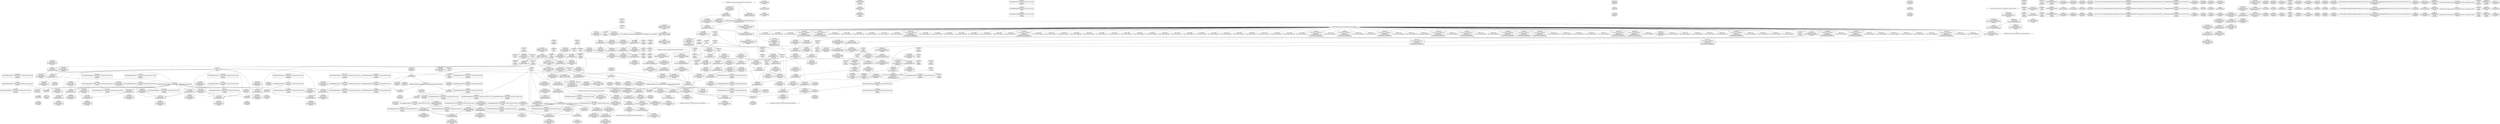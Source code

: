 digraph {
	CE0x506e170 [shape=record,shape=Mrecord,label="{CE0x506e170|i64_0|*Constant*}"]
	CE0x5067a20 [shape=record,shape=Mrecord,label="{CE0x5067a20|80:_i32,_112:_i8*,_:_CRE_39,40_}"]
	CE0x5060940 [shape=record,shape=Mrecord,label="{CE0x5060940|selinux_sem_semop:tmp10|security/selinux/hooks.c,5480|*SummSink*}"]
	CE0x5073980 [shape=record,shape=Mrecord,label="{CE0x5073980|80:_i32,_112:_i8*,_:_CRE_24,25_}"]
	CE0x5076430 [shape=record,shape=Mrecord,label="{CE0x5076430|current_sid:tmp12|security/selinux/hooks.c,218|*SummSource*}"]
	CE0x5063f90 [shape=record,shape=Mrecord,label="{CE0x5063f90|80:_i32,_112:_i8*,_:_CRE_44,45_}"]
	CE0x5056870 [shape=record,shape=Mrecord,label="{CE0x5056870|80:_i32,_112:_i8*,_:_CRE_6,7_}"]
	CE0x505ef20 [shape=record,shape=Mrecord,label="{CE0x505ef20|80:_i32,_112:_i8*,_:_CRE_14,15_}"]
	CE0x5055d90 [shape=record,shape=Mrecord,label="{CE0x5055d90|i64*_getelementptr_inbounds_(_2_x_i64_,_2_x_i64_*___llvm_gcov_ctr294,_i64_0,_i64_1)|*Constant*}"]
	CE0x5061c80 [shape=record,shape=Mrecord,label="{CE0x5061c80|selinux_sem_semop:if.else|*SummSource*}"]
	CE0x50551b0 [shape=record,shape=Mrecord,label="{CE0x50551b0|GLOBAL:ipc_has_perm|*Constant*}"]
	CE0x50534f0 [shape=record,shape=Mrecord,label="{CE0x50534f0|i32_0|*Constant*|*SummSource*}"]
	CE0x506b320 [shape=record,shape=Mrecord,label="{CE0x506b320|i8*_getelementptr_inbounds_(_25_x_i8_,_25_x_i8_*_.str3,_i32_0,_i32_0)|*Constant*}"]
	CE0x506b070 [shape=record,shape=Mrecord,label="{CE0x506b070|i8_1|*Constant*|*SummSource*}"]
	CE0x509b030 [shape=record,shape=Mrecord,label="{CE0x509b030|current_sid:call4|security/selinux/hooks.c,218|*SummSource*}"]
	CE0x5088bb0 [shape=record,shape=Mrecord,label="{CE0x5088bb0|current_sid:tmp17|security/selinux/hooks.c,218|*SummSink*}"]
	CE0x50abed0 [shape=record,shape=Mrecord,label="{CE0x50abed0|current_sid:bb|*SummSink*}"]
	CE0x5082e60 [shape=record,shape=Mrecord,label="{CE0x5082e60|i8*_getelementptr_inbounds_(_25_x_i8_,_25_x_i8_*_.str3,_i32_0,_i32_0)|*Constant*|*SummSource*}"]
	CE0x5066a80 [shape=record,shape=Mrecord,label="{CE0x5066a80|80:_i32,_112:_i8*,_:_CRE_84,88_|*MultipleSource*|security/selinux/hooks.c,5480|Function::selinux_sem_semop&Arg::sma::}"]
	CE0x50606b0 [shape=record,shape=Mrecord,label="{CE0x50606b0|selinux_sem_semop:tmp1|*SummSource*}"]
	CE0x5063ae0 [shape=record,shape=Mrecord,label="{CE0x5063ae0|80:_i32,_112:_i8*,_:_CRE_40,41_}"]
	CE0x5056080 [shape=record,shape=Mrecord,label="{CE0x5056080|ipc_has_perm:ad|security/selinux/hooks.c, 5128|*SummSink*}"]
	CE0x509dc60 [shape=record,shape=Mrecord,label="{CE0x509dc60|current_sid:if.end|*SummSink*}"]
	CE0x50a4680 [shape=record,shape=Mrecord,label="{CE0x50a4680|i64*_getelementptr_inbounds_(_2_x_i64_,_2_x_i64_*___llvm_gcov_ctr98,_i64_0,_i64_0)|*Constant*}"]
	CE0x505f050 [shape=record,shape=Mrecord,label="{CE0x505f050|80:_i32,_112:_i8*,_:_CRE_15,16_}"]
	CE0x50d1e50 [shape=record,shape=Mrecord,label="{CE0x50d1e50|get_current:tmp2}"]
	CE0x5089d10 [shape=record,shape=Mrecord,label="{CE0x5089d10|ipc_has_perm:call|security/selinux/hooks.c,5129}"]
	CE0x5079990 [shape=record,shape=Mrecord,label="{CE0x5079990|i32_0|*Constant*}"]
	CE0x506fb80 [shape=record,shape=Mrecord,label="{CE0x506fb80|i32_0|*Constant*|*SummSink*}"]
	CE0x50a9ff0 [shape=record,shape=Mrecord,label="{CE0x50a9ff0|current_sid:tmp15|security/selinux/hooks.c,218}"]
	CE0x505e370 [shape=record,shape=Mrecord,label="{CE0x505e370|current_sid:tobool1|security/selinux/hooks.c,218}"]
	CE0x506a4d0 [shape=record,shape=Mrecord,label="{CE0x506a4d0|i64*_getelementptr_inbounds_(_2_x_i64_,_2_x_i64_*___llvm_gcov_ctr294,_i64_0,_i64_1)|*Constant*|*SummSink*}"]
	CE0x506e840 [shape=record,shape=Mrecord,label="{CE0x506e840|i64_0|*Constant*|*SummSink*}"]
	CE0x5078960 [shape=record,shape=Mrecord,label="{CE0x5078960|selinux_sem_semop:sem_perm|security/selinux/hooks.c,5480|*SummSource*}"]
	CE0x5056010 [shape=record,shape=Mrecord,label="{CE0x5056010|ipc_has_perm:ad|security/selinux/hooks.c, 5128|*SummSource*}"]
	CE0x50e7d10 [shape=record,shape=Mrecord,label="{CE0x50e7d10|COLLAPSED:_GCMRE___llvm_gcov_ctr98_internal_global_2_x_i64_zeroinitializer:_elem_0:default:}"]
	CE0x4920160 [shape=record,shape=Mrecord,label="{CE0x4920160|i64*_getelementptr_inbounds_(_6_x_i64_,_6_x_i64_*___llvm_gcov_ctr323,_i64_0,_i64_3)|*Constant*}"]
	CE0x50720e0 [shape=record,shape=Mrecord,label="{CE0x50720e0|selinux_sem_semop:perms.0}"]
	CE0x5075b60 [shape=record,shape=Mrecord,label="{CE0x5075b60|selinux_sem_semop:tmp6|security/selinux/hooks.c,5476}"]
	CE0x50a4220 [shape=record,shape=Mrecord,label="{CE0x50a4220|current_sid:tmp24|security/selinux/hooks.c,220|*SummSink*}"]
	CE0x50ac770 [shape=record,shape=Mrecord,label="{CE0x50ac770|GLOBAL:lockdep_rcu_suspicious|*Constant*|*SummSource*}"]
	CE0x5068b50 [shape=record,shape=Mrecord,label="{CE0x5068b50|ipc_has_perm:ipc_perms|Function::ipc_has_perm&Arg::ipc_perms::|*SummSink*}"]
	CE0x5062e70 [shape=record,shape=Mrecord,label="{CE0x5062e70|80:_i32,_112:_i8*,_:_CRE_65,66_}"]
	CE0x5060760 [shape=record,shape=Mrecord,label="{CE0x5060760|selinux_sem_semop:if.end|*SummSink*}"]
	CE0x5065610 [shape=record,shape=Mrecord,label="{CE0x5065610|ipc_has_perm:tmp6|*LoadInst*|security/selinux/hooks.c,5134|*SummSource*}"]
	CE0x506e300 [shape=record,shape=Mrecord,label="{CE0x506e300|ipc_has_perm:call|security/selinux/hooks.c,5129|*SummSink*}"]
	CE0x5071930 [shape=record,shape=Mrecord,label="{CE0x5071930|80:_i32,_112:_i8*,_:_CRE_20,21_}"]
	CE0x5068a70 [shape=record,shape=Mrecord,label="{CE0x5068a70|ipc_has_perm:ipc_perms|Function::ipc_has_perm&Arg::ipc_perms::|*SummSource*}"]
	CE0x5054390 [shape=record,shape=Mrecord,label="{CE0x5054390|selinux_sem_semop:bb|*SummSink*}"]
	CE0x50b3040 [shape=record,shape=Mrecord,label="{CE0x50b3040|current_sid:tmp6|security/selinux/hooks.c,218|*SummSource*}"]
	CE0x5066650 [shape=record,shape=Mrecord,label="{CE0x5066650|80:_i32,_112:_i8*,_:_CRE_76,80_|*MultipleSource*|security/selinux/hooks.c,5480|Function::selinux_sem_semop&Arg::sma::}"]
	CE0x507b9a0 [shape=record,shape=Mrecord,label="{CE0x507b9a0|selinux_sem_semop:sem_perm|security/selinux/hooks.c,5480|*SummSink*}"]
	CE0x5070820 [shape=record,shape=Mrecord,label="{CE0x5070820|80:_i32,_112:_i8*,_:_CRE_50,51_}"]
	CE0x509ddb0 [shape=record,shape=Mrecord,label="{CE0x509ddb0|current_sid:do.body|*SummSource*}"]
	CE0x5089500 [shape=record,shape=Mrecord,label="{CE0x5089500|get_current:tmp4|./arch/x86/include/asm/current.h,14}"]
	CE0x50546d0 [shape=record,shape=Mrecord,label="{CE0x50546d0|80:_i32,_112:_i8*,_:_CRE_152,160_|*MultipleSource*|security/selinux/hooks.c,5480|Function::selinux_sem_semop&Arg::sma::}"]
	CE0x5055fa0 [shape=record,shape=Mrecord,label="{CE0x5055fa0|ipc_has_perm:ad|security/selinux/hooks.c, 5128}"]
	CE0x5056780 [shape=record,shape=Mrecord,label="{CE0x5056780|80:_i32,_112:_i8*,_:_CRE_5,6_}"]
	CE0x50824c0 [shape=record,shape=Mrecord,label="{CE0x50824c0|i64_3|*Constant*}"]
	CE0x506c300 [shape=record,shape=Mrecord,label="{CE0x506c300|get_current:tmp3}"]
	CE0x50aac90 [shape=record,shape=Mrecord,label="{CE0x50aac90|current_sid:tmp9|security/selinux/hooks.c,218|*SummSource*}"]
	CE0x5099e20 [shape=record,shape=Mrecord,label="{CE0x5099e20|current_sid:tmp19|security/selinux/hooks.c,218}"]
	CE0x50aa9b0 [shape=record,shape=Mrecord,label="{CE0x50aa9b0|i64_4|*Constant*}"]
	CE0x5059df0 [shape=record,shape=Mrecord,label="{CE0x5059df0|i64_2|*Constant*|*SummSink*}"]
	CE0x507eff0 [shape=record,shape=Mrecord,label="{CE0x507eff0|get_current:entry|*SummSink*}"]
	CE0x506cc10 [shape=record,shape=Mrecord,label="{CE0x506cc10|_ret_i32_%tmp24,_!dbg_!27742|security/selinux/hooks.c,220|*SummSource*}"]
	CE0x50641f0 [shape=record,shape=Mrecord,label="{CE0x50641f0|80:_i32,_112:_i8*,_:_CRE_46,47_}"]
	CE0x507f7f0 [shape=record,shape=Mrecord,label="{CE0x507f7f0|i32_78|*Constant*|*SummSink*}"]
	CE0x5061100 [shape=record,shape=Mrecord,label="{CE0x5061100|get_current:tmp1|*SummSink*}"]
	CE0x50787c0 [shape=record,shape=Mrecord,label="{CE0x50787c0|selinux_sem_semop:sem_perm|security/selinux/hooks.c,5480}"]
	"CONST[source:1(input),value:2(dynamic)][purpose:{object}][SrcIdx:4]"
	CE0x5079830 [shape=record,shape=Mrecord,label="{CE0x5079830|i32_10|*Constant*|*SummSink*}"]
	CE0x5070950 [shape=record,shape=Mrecord,label="{CE0x5070950|80:_i32,_112:_i8*,_:_CRE_51,52_}"]
	"CONST[source:0(mediator),value:0(static)][purpose:{operation}][SrcIdx:6]"
	CE0x5061420 [shape=record,shape=Mrecord,label="{CE0x5061420|selinux_sem_semop:if.else}"]
	CE0x5073620 [shape=record,shape=Mrecord,label="{CE0x5073620|80:_i32,_112:_i8*,_:_CRE_21,22_}"]
	CE0x50a21c0 [shape=record,shape=Mrecord,label="{CE0x50a21c0|avc_has_perm:requested|Function::avc_has_perm&Arg::requested::}"]
	CE0x5d30a70 [shape=record,shape=Mrecord,label="{CE0x5d30a70|i64*_getelementptr_inbounds_(_6_x_i64_,_6_x_i64_*___llvm_gcov_ctr323,_i64_0,_i64_5)|*Constant*}"]
	CE0x50a1670 [shape=record,shape=Mrecord,label="{CE0x50a1670|avc_has_perm:tsid|Function::avc_has_perm&Arg::tsid::}"]
	CE0x5068570 [shape=record,shape=Mrecord,label="{CE0x5068570|GLOBAL:ipc_has_perm|*Constant*|*SummSink*}"]
	CE0x50a0a60 [shape=record,shape=Mrecord,label="{CE0x50a0a60|i32_(i32,_i32,_i16,_i32,_%struct.common_audit_data*)*_bitcast_(i32_(i32,_i32,_i16,_i32,_%struct.common_audit_data.495*)*_avc_has_perm_to_i32_(i32,_i32,_i16,_i32,_%struct.common_audit_data*)*)|*Constant*|*SummSink*}"]
	CE0x50a7d40 [shape=record,shape=Mrecord,label="{CE0x50a7d40|current_sid:security|security/selinux/hooks.c,218}"]
	CE0x50624f0 [shape=record,shape=Mrecord,label="{CE0x50624f0|80:_i32,_112:_i8*,_:_CRE_57,58_}"]
	CE0x5088070 [shape=record,shape=Mrecord,label="{CE0x5088070|i8*_getelementptr_inbounds_(_45_x_i8_,_45_x_i8_*_.str12,_i32_0,_i32_0)|*Constant*|*SummSource*}"]
	CE0x50765b0 [shape=record,shape=Mrecord,label="{CE0x50765b0|current_sid:tmp12|security/selinux/hooks.c,218|*SummSink*}"]
	CE0x5070ce0 [shape=record,shape=Mrecord,label="{CE0x5070ce0|80:_i32,_112:_i8*,_:_CRE_54,55_}"]
	CE0x5082630 [shape=record,shape=Mrecord,label="{CE0x5082630|ipc_has_perm:tmp1|*SummSink*}"]
	CE0x50544f0 [shape=record,shape=Mrecord,label="{CE0x50544f0|80:_i32,_112:_i8*,_:_CRE_144,152_|*MultipleSource*|security/selinux/hooks.c,5480|Function::selinux_sem_semop&Arg::sma::}"]
	CE0x50a1b10 [shape=record,shape=Mrecord,label="{CE0x50a1b10|avc_has_perm:tclass|Function::avc_has_perm&Arg::tclass::}"]
	CE0x5070f40 [shape=record,shape=Mrecord,label="{CE0x5070f40|80:_i32,_112:_i8*,_:_CRE_56,57_}"]
	CE0x507ee50 [shape=record,shape=Mrecord,label="{CE0x507ee50|get_current:entry}"]
	CE0x5062620 [shape=record,shape=Mrecord,label="{CE0x5062620|80:_i32,_112:_i8*,_:_CRE_58,59_}"]
	CE0x50af800 [shape=record,shape=Mrecord,label="{CE0x50af800|current_sid:tmp11|security/selinux/hooks.c,218|*SummSource*}"]
	CE0x5067690 [shape=record,shape=Mrecord,label="{CE0x5067690|80:_i32,_112:_i8*,_:_CRE_36,37_}"]
	CE0x50af230 [shape=record,shape=Mrecord,label="{CE0x50af230|current_sid:if.end|*SummSource*}"]
	CE0x50af120 [shape=record,shape=Mrecord,label="{CE0x50af120|current_sid:land.lhs.true2|*SummSource*}"]
	CE0x507f9f0 [shape=record,shape=Mrecord,label="{CE0x507f9f0|COLLAPSED:_GCMRE_current_task_external_global_%struct.task_struct*:_elem_0::|security/selinux/hooks.c,218}"]
	CE0x50640c0 [shape=record,shape=Mrecord,label="{CE0x50640c0|80:_i32,_112:_i8*,_:_CRE_45,46_}"]
	CE0x5073ab0 [shape=record,shape=Mrecord,label="{CE0x5073ab0|80:_i32,_112:_i8*,_:_CRE_25,26_}"]
	CE0x507a580 [shape=record,shape=Mrecord,label="{CE0x507a580|80:_i32,_112:_i8*,_:_CRE_96,100_|*MultipleSource*|security/selinux/hooks.c,5480|Function::selinux_sem_semop&Arg::sma::}"]
	CE0x507f860 [shape=record,shape=Mrecord,label="{CE0x507f860|i32_78|*Constant*|*SummSource*}"]
	CE0x507a750 [shape=record,shape=Mrecord,label="{CE0x507a750|80:_i32,_112:_i8*,_:_CRE_100,102_|*MultipleSource*|security/selinux/hooks.c,5480|Function::selinux_sem_semop&Arg::sma::}"]
	CE0x5082250 [shape=record,shape=Mrecord,label="{CE0x5082250|current_sid:tobool|security/selinux/hooks.c,218|*SummSource*}"]
	CE0x5062ae0 [shape=record,shape=Mrecord,label="{CE0x5062ae0|80:_i32,_112:_i8*,_:_CRE_62,63_}"]
	CE0x509a640 [shape=record,shape=Mrecord,label="{CE0x509a640|current_sid:tmp19|security/selinux/hooks.c,218|*SummSink*}"]
	CE0x50469a0 [shape=record,shape=Mrecord,label="{CE0x50469a0|ipc_has_perm:tmp5|security/selinux/hooks.c,5131}"]
	CE0x50785d0 [shape=record,shape=Mrecord,label="{CE0x50785d0|selinux_sem_semop:tmp11|security/selinux/hooks.c,5480|*SummSink*}"]
	CE0x50abe00 [shape=record,shape=Mrecord,label="{CE0x50abe00|current_sid:bb|*SummSource*}"]
	CE0x50a38c0 [shape=record,shape=Mrecord,label="{CE0x50a38c0|get_current:bb}"]
	CE0x5065000 [shape=record,shape=Mrecord,label="{CE0x5065000|i32_3|*Constant*|*SummSink*}"]
	CE0x506a7d0 [shape=record,shape=Mrecord,label="{CE0x506a7d0|i64_0|*Constant*}"]
	CE0x509f3e0 [shape=record,shape=Mrecord,label="{CE0x509f3e0|ipc_has_perm:tmp7|security/selinux/hooks.c,5136}"]
	CE0x50ea9c0 [shape=record,shape=Mrecord,label="{CE0x50ea9c0|get_current:tmp}"]
	CE0x50a7db0 [shape=record,shape=Mrecord,label="{CE0x50a7db0|current_sid:security|security/selinux/hooks.c,218|*SummSource*}"]
	CE0x5060830 [shape=record,shape=Mrecord,label="{CE0x5060830|i64*_getelementptr_inbounds_(_2_x_i64_,_2_x_i64_*___llvm_gcov_ctr98,_i64_0,_i64_1)|*Constant*|*SummSource*}"]
	CE0x50a3630 [shape=record,shape=Mrecord,label="{CE0x50a3630|0:_i32,_4:_i32,_8:_i32,_12:_i32,_:_CMRE_4,8_|*MultipleSource*|security/selinux/hooks.c,218|security/selinux/hooks.c,218|security/selinux/hooks.c,220}"]
	CE0x5075030 [shape=record,shape=Mrecord,label="{CE0x5075030|80:_i32,_112:_i8*,_:_CRE_2,3_}"]
	CE0x5076970 [shape=record,shape=Mrecord,label="{CE0x5076970|i64*_getelementptr_inbounds_(_11_x_i64_,_11_x_i64_*___llvm_gcov_ctr125,_i64_0,_i64_6)|*Constant*|*SummSource*}"]
	CE0x50629b0 [shape=record,shape=Mrecord,label="{CE0x50629b0|80:_i32,_112:_i8*,_:_CRE_61,62_}"]
	CE0x50a7860 [shape=record,shape=Mrecord,label="{CE0x50a7860|i32_22|*Constant*|*SummSource*}"]
	CE0x50a0bd0 [shape=record,shape=Mrecord,label="{CE0x50a0bd0|avc_has_perm:entry}"]
	CE0x509e780 [shape=record,shape=Mrecord,label="{CE0x509e780|ipc_has_perm:ipc_id|security/selinux/hooks.c,5134|*SummSink*}"]
	CE0x5062880 [shape=record,shape=Mrecord,label="{CE0x5062880|80:_i32,_112:_i8*,_:_CRE_60,61_}"]
	"CONST[source:0(mediator),value:2(dynamic)][purpose:{object}][SnkIdx:1]"
	CE0x5071470 [shape=record,shape=Mrecord,label="{CE0x5071470|80:_i32,_112:_i8*,_:_CRE_16,17_}"]
	CE0x50655a0 [shape=record,shape=Mrecord,label="{CE0x50655a0|ipc_has_perm:tmp6|*LoadInst*|security/selinux/hooks.c,5134}"]
	CE0x5070bb0 [shape=record,shape=Mrecord,label="{CE0x5070bb0|80:_i32,_112:_i8*,_:_CRE_53,54_}"]
	CE0x50a8170 [shape=record,shape=Mrecord,label="{CE0x50a8170|current_sid:tmp22|security/selinux/hooks.c,218}"]
	CE0x50a8f90 [shape=record,shape=Mrecord,label="{CE0x50a8f90|current_sid:sid|security/selinux/hooks.c,220|*SummSink*}"]
	CE0x505e150 [shape=record,shape=Mrecord,label="{CE0x505e150|i64*_getelementptr_inbounds_(_2_x_i64_,_2_x_i64_*___llvm_gcov_ctr294,_i64_0,_i64_0)|*Constant*|*SummSink*}"]
	CE0x50b36b0 [shape=record,shape=Mrecord,label="{CE0x50b36b0|i64*_getelementptr_inbounds_(_11_x_i64_,_11_x_i64_*___llvm_gcov_ctr125,_i64_0,_i64_0)|*Constant*|*SummSource*}"]
	CE0x507c960 [shape=record,shape=Mrecord,label="{CE0x507c960|current_sid:call|security/selinux/hooks.c,218}"]
	CE0x5065930 [shape=record,shape=Mrecord,label="{CE0x5065930|current_sid:land.lhs.true}"]
	CE0x506a9c0 [shape=record,shape=Mrecord,label="{CE0x506a9c0|current_sid:tmp4|security/selinux/hooks.c,218|*SummSource*}"]
	CE0x506f7c0 [shape=record,shape=Mrecord,label="{CE0x506f7c0|GLOBAL:current_sid.__warned|Global_var:current_sid.__warned|*SummSink*}"]
	CE0x50a79e0 [shape=record,shape=Mrecord,label="{CE0x50a79e0|i32_22|*Constant*|*SummSink*}"]
	CE0x50591e0 [shape=record,shape=Mrecord,label="{CE0x50591e0|selinux_sem_semop:tmp10|security/selinux/hooks.c,5480}"]
	CE0x5053c30 [shape=record,shape=Mrecord,label="{CE0x5053c30|COLLAPSED:_GCMRE___llvm_gcov_ctr323_internal_global_6_x_i64_zeroinitializer:_elem_0:default:}"]
	CE0x640d740 [shape=record,shape=Mrecord,label="{CE0x640d740|selinux_sem_semop:tmp4|security/selinux/hooks.c,5475|*SummSink*}"]
	CE0x5054c40 [shape=record,shape=Mrecord,label="{CE0x5054c40|80:_i32,_112:_i8*,_:_CRE_176,184_|*MultipleSource*|security/selinux/hooks.c,5480|Function::selinux_sem_semop&Arg::sma::}"]
	CE0x50a2b50 [shape=record,shape=Mrecord,label="{CE0x50a2b50|_ret_i32_%retval.0,_!dbg_!27728|security/selinux/avc.c,775|*SummSink*}"]
	CE0x50616a0 [shape=record,shape=Mrecord,label="{CE0x50616a0|selinux_sem_semop:tmp}"]
	CE0x50aaaf0 [shape=record,shape=Mrecord,label="{CE0x50aaaf0|i64_4|*Constant*|*SummSink*}"]
	CE0x50a97a0 [shape=record,shape=Mrecord,label="{CE0x50a97a0|current_sid:do.end}"]
	CE0x50af980 [shape=record,shape=Mrecord,label="{CE0x50af980|current_sid:tmp11|security/selinux/hooks.c,218|*SummSink*}"]
	CE0x50680b0 [shape=record,shape=Mrecord,label="{CE0x50680b0|ipc_has_perm:bb|*SummSource*}"]
	CE0x5082f20 [shape=record,shape=Mrecord,label="{CE0x5082f20|i8*_getelementptr_inbounds_(_25_x_i8_,_25_x_i8_*_.str3,_i32_0,_i32_0)|*Constant*|*SummSink*}"]
	CE0x50a0d20 [shape=record,shape=Mrecord,label="{CE0x50a0d20|avc_has_perm:entry|*SummSource*}"]
	CE0x509fdc0 [shape=record,shape=Mrecord,label="{CE0x509fdc0|ipc_has_perm:tmp8|security/selinux/hooks.c,5136}"]
	CE0x5073df0 [shape=record,shape=Mrecord,label="{CE0x5073df0|80:_i32,_112:_i8*,_:_CRE_27,28_}"]
	CE0x50565f0 [shape=record,shape=Mrecord,label="{CE0x50565f0|80:_i32,_112:_i8*,_:_CRE_3,4_}"]
	CE0x509a2d0 [shape=record,shape=Mrecord,label="{CE0x509a2d0|current_sid:tmp19|security/selinux/hooks.c,218|*SummSource*}"]
	CE0x50a0120 [shape=record,shape=Mrecord,label="{CE0x50a0120|ipc_has_perm:tmp8|security/selinux/hooks.c,5136|*SummSink*}"]
	CE0x507e3e0 [shape=record,shape=Mrecord,label="{CE0x507e3e0|ipc_has_perm:type|security/selinux/hooks.c,5133|*SummSource*}"]
	CE0x5087f70 [shape=record,shape=Mrecord,label="{CE0x5087f70|i8*_getelementptr_inbounds_(_45_x_i8_,_45_x_i8_*_.str12,_i32_0,_i32_0)|*Constant*}"]
	CE0x509f260 [shape=record,shape=Mrecord,label="{CE0x509f260|0:_i16,_4:_i32,_:_CRE_4,8_|*MultipleSource*|security/selinux/hooks.c,5136|*LoadInst*|security/selinux/hooks.c,5131|security/selinux/hooks.c,5131}"]
	CE0x505d4e0 [shape=record,shape=Mrecord,label="{CE0x505d4e0|selinux_sem_semop:tmp8|security/selinux/hooks.c,5478}"]
	CE0x50d1ec0 [shape=record,shape=Mrecord,label="{CE0x50d1ec0|get_current:tmp2|*SummSource*}"]
	CE0x50a8560 [shape=record,shape=Mrecord,label="{CE0x50a8560|current_sid:tmp22|security/selinux/hooks.c,218|*SummSink*}"]
	CE0x5082910 [shape=record,shape=Mrecord,label="{CE0x5082910|i32_1|*Constant*|*SummSink*}"]
	CE0x505e5e0 [shape=record,shape=Mrecord,label="{CE0x505e5e0|_call_void_mcount()_#3|*SummSink*}"]
	CE0x5061520 [shape=record,shape=Mrecord,label="{CE0x5061520|get_current:tmp1}"]
	CE0x50b0610 [shape=record,shape=Mrecord,label="{CE0x50b0610|current_sid:tmp5|security/selinux/hooks.c,218}"]
	CE0x5083550 [shape=record,shape=Mrecord,label="{CE0x5083550|i32_218|*Constant*|*SummSink*}"]
	CE0x506a270 [shape=record,shape=Mrecord,label="{CE0x506a270|get_current:tmp3|*SummSource*}"]
	CE0x5074db0 [shape=record,shape=Mrecord,label="{CE0x5074db0|80:_i32,_112:_i8*,_:_CRE_0,1_}"]
	"CONST[source:1(input),value:2(dynamic)][purpose:{operation}][SrcIdx:5]"
	CE0x50656a0 [shape=record,shape=Mrecord,label="{CE0x50656a0|ipc_has_perm:tmp6|*LoadInst*|security/selinux/hooks.c,5134|*SummSink*}"]
	CE0x50b0f50 [shape=record,shape=Mrecord,label="{CE0x50b0f50|current_sid:tmp14|security/selinux/hooks.c,218|*SummSource*}"]
	CE0x506a010 [shape=record,shape=Mrecord,label="{CE0x506a010|current_sid:tmp3|*SummSource*}"]
	CE0x50716d0 [shape=record,shape=Mrecord,label="{CE0x50716d0|80:_i32,_112:_i8*,_:_CRE_18,19_}"]
	CE0x5059250 [shape=record,shape=Mrecord,label="{CE0x5059250|selinux_sem_semop:tmp10|security/selinux/hooks.c,5480|*SummSource*}"]
	CE0x507e260 [shape=record,shape=Mrecord,label="{CE0x507e260|ipc_has_perm:type|security/selinux/hooks.c,5133}"]
	CE0x505eb90 [shape=record,shape=Mrecord,label="{CE0x505eb90|80:_i32,_112:_i8*,_:_CRE_11,12_}"]
	CE0x5053ca0 [shape=record,shape=Mrecord,label="{CE0x5053ca0|_call_void_mcount()_#3}"]
	CE0x5055650 [shape=record,shape=Mrecord,label="{CE0x5055650|_ret_i32_%call,_!dbg_!27725|security/selinux/hooks.c,5480|*SummSink*}"]
	CE0x509f880 [shape=record,shape=Mrecord,label="{CE0x509f880|ipc_has_perm:tmp7|security/selinux/hooks.c,5136|*SummSource*}"]
	CE0x5060d00 [shape=record,shape=Mrecord,label="{CE0x5060d00|selinux_sem_semop:tmp11|security/selinux/hooks.c,5480|*SummSource*}"]
	CE0x507e810 [shape=record,shape=Mrecord,label="{CE0x507e810|i64_1|*Constant*}"]
	CE0x50a22a0 [shape=record,shape=Mrecord,label="{CE0x50a22a0|avc_has_perm:requested|Function::avc_has_perm&Arg::requested::|*SummSource*}"]
	CE0x506ccb0 [shape=record,shape=Mrecord,label="{CE0x506ccb0|_ret_i32_%tmp24,_!dbg_!27742|security/selinux/hooks.c,220|*SummSink*}"]
	CE0x5061990 [shape=record,shape=Mrecord,label="{CE0x5061990|i64*_getelementptr_inbounds_(_2_x_i64_,_2_x_i64_*___llvm_gcov_ctr98,_i64_0,_i64_1)|*Constant*}"]
	CE0x5061630 [shape=record,shape=Mrecord,label="{CE0x5061630|selinux_sem_semop:tmp|*SummSource*}"]
	CE0x49200f0 [shape=record,shape=Mrecord,label="{CE0x49200f0|GLOBAL:__llvm_gcov_ctr323|Global_var:__llvm_gcov_ctr323}"]
	CE0x506ca30 [shape=record,shape=Mrecord,label="{CE0x506ca30|_ret_i32_%tmp24,_!dbg_!27742|security/selinux/hooks.c,220}"]
	CE0x5064f20 [shape=record,shape=Mrecord,label="{CE0x5064f20|i32_3|*Constant*}"]
	CE0x506fbf0 [shape=record,shape=Mrecord,label="{CE0x506fbf0|i64_2|*Constant*}"]
	CE0x50a8900 [shape=record,shape=Mrecord,label="{CE0x50a8900|current_sid:tmp23|security/selinux/hooks.c,218|*SummSink*}"]
	CE0x506a410 [shape=record,shape=Mrecord,label="{CE0x506a410|_call_void_mcount()_#3}"]
	CE0x50acdb0 [shape=record,shape=Mrecord,label="{CE0x50acdb0|current_sid:tmp4|security/selinux/hooks.c,218|*SummSink*}"]
	CE0x509d730 [shape=record,shape=Mrecord,label="{CE0x509d730|current_sid:tmp8|security/selinux/hooks.c,218|*SummSink*}"]
	CE0x509a520 [shape=record,shape=Mrecord,label="{CE0x509a520|i64*_getelementptr_inbounds_(_11_x_i64_,_11_x_i64_*___llvm_gcov_ctr125,_i64_0,_i64_10)|*Constant*|*SummSource*}"]
	CE0x506e9e0 [shape=record,shape=Mrecord,label="{CE0x506e9e0|selinux_sem_semop:entry|*SummSource*}"]
	CE0x5072040 [shape=record,shape=Mrecord,label="{CE0x5072040|i32_48|*Constant*|*SummSink*}"]
	CE0x50aee30 [shape=record,shape=Mrecord,label="{CE0x50aee30|current_sid:do.end|*SummSource*}"]
	CE0x505f290 [shape=record,shape=Mrecord,label="{CE0x505f290|selinux_sem_semop:tobool|security/selinux/hooks.c,5475|*SummSink*}"]
	CE0x5060360 [shape=record,shape=Mrecord,label="{CE0x5060360|current_sid:entry|*SummSource*}"]
	CE0x5073cf0 [shape=record,shape=Mrecord,label="{CE0x5073cf0|80:_i32,_112:_i8*,_:_CRE_26,27_}"]
	CE0x50a2810 [shape=record,shape=Mrecord,label="{CE0x50a2810|avc_has_perm:auditdata|Function::avc_has_perm&Arg::auditdata::|*SummSink*}"]
	CE0x50a2d30 [shape=record,shape=Mrecord,label="{CE0x50a2d30|current_sid:land.lhs.true|*SummSink*}"]
	CE0x50721d0 [shape=record,shape=Mrecord,label="{CE0x50721d0|selinux_sem_semop:perms.0|*SummSource*}"]
	CE0x5074f40 [shape=record,shape=Mrecord,label="{CE0x5074f40|80:_i32,_112:_i8*,_:_CRE_1,2_}"]
	CE0x5082a10 [shape=record,shape=Mrecord,label="{CE0x5082a10|current_sid:tmp|*SummSource*}"]
	CE0x5088b40 [shape=record,shape=Mrecord,label="{CE0x5088b40|current_sid:tmp17|security/selinux/hooks.c,218|*SummSource*}"]
	CE0x509fff0 [shape=record,shape=Mrecord,label="{CE0x509fff0|ipc_has_perm:tmp8|security/selinux/hooks.c,5136|*SummSource*}"]
	CE0x5082180 [shape=record,shape=Mrecord,label="{CE0x5082180|current_sid:tobool|security/selinux/hooks.c,218|*SummSink*}"]
	CE0x50a0410 [shape=record,shape=Mrecord,label="{CE0x50a0410|ipc_has_perm:call2|security/selinux/hooks.c,5136|*SummSource*}"]
	CE0x5068440 [shape=record,shape=Mrecord,label="{CE0x5068440|_ret_i32_%call,_!dbg_!27725|security/selinux/hooks.c,5480}"]
	CE0x505ffd0 [shape=record,shape=Mrecord,label="{CE0x505ffd0|selinux_sem_semop:tmp7|security/selinux/hooks.c,5476|*SummSink*}"]
	CE0x5065e80 [shape=record,shape=Mrecord,label="{CE0x5065e80|current_sid:if.then|*SummSink*}"]
	CE0x509de20 [shape=record,shape=Mrecord,label="{CE0x509de20|current_sid:do.body|*SummSink*}"]
	CE0x509a830 [shape=record,shape=Mrecord,label="{CE0x509a830|current_sid:tmp20|security/selinux/hooks.c,218|*SummSource*}"]
	CE0x5058790 [shape=record,shape=Mrecord,label="{CE0x5058790|i64*_getelementptr_inbounds_(_6_x_i64_,_6_x_i64_*___llvm_gcov_ctr323,_i64_0,_i64_0)|*Constant*|*SummSource*}"]
	CE0x50aaa20 [shape=record,shape=Mrecord,label="{CE0x50aaa20|i64_4|*Constant*|*SummSource*}"]
	CE0x50a4090 [shape=record,shape=Mrecord,label="{CE0x50a4090|current_sid:tmp24|security/selinux/hooks.c,220|*SummSource*}"]
	CE0x506e760 [shape=record,shape=Mrecord,label="{CE0x506e760|selinux_sem_semop:tmp2|security/selinux/hooks.c,5475|*SummSink*}"]
	CE0x507f980 [shape=record,shape=Mrecord,label="{CE0x507f980|current_sid:cred|security/selinux/hooks.c,218}"]
	CE0x50b1480 [shape=record,shape=Mrecord,label="{CE0x50b1480|i64*_getelementptr_inbounds_(_11_x_i64_,_11_x_i64_*___llvm_gcov_ctr125,_i64_0,_i64_8)|*Constant*}"]
	CE0x5089c20 [shape=record,shape=Mrecord,label="{CE0x5089c20|_call_void_mcount()_#3|*SummSink*}"]
	CE0x5076f90 [shape=record,shape=Mrecord,label="{CE0x5076f90|80:_i32,_112:_i8*,_:_CRE_8,9_}"]
	CE0x5076c00 [shape=record,shape=Mrecord,label="{CE0x5076c00|ipc_has_perm:tmp3|*SummSink*}"]
	CE0x507e880 [shape=record,shape=Mrecord,label="{CE0x507e880|current_sid:tmp1}"]
	CE0x50a8460 [shape=record,shape=Mrecord,label="{CE0x50a8460|current_sid:tmp23|security/selinux/hooks.c,218}"]
	CE0x50535d0 [shape=record,shape=Mrecord,label="{CE0x50535d0|selinux_sem_semop:alter|Function::selinux_sem_semop&Arg::alter::|*SummSink*}"]
	CE0x507e580 [shape=record,shape=Mrecord,label="{CE0x507e580|ipc_has_perm:type|security/selinux/hooks.c,5133|*SummSink*}"]
	CE0x5064d10 [shape=record,shape=Mrecord,label="{CE0x5064d10|selinux_sem_semop:tmp5|security/selinux/hooks.c,5475|*SummSink*}"]
	CE0x50b1ef0 [shape=record,shape=Mrecord,label="{CE0x50b1ef0|current_sid:if.end}"]
	CE0x50ac340 [shape=record,shape=Mrecord,label="{CE0x50ac340|_call_void_lockdep_rcu_suspicious(i8*_getelementptr_inbounds_(_25_x_i8_,_25_x_i8_*_.str3,_i32_0,_i32_0),_i32_218,_i8*_getelementptr_inbounds_(_45_x_i8_,_45_x_i8_*_.str12,_i32_0,_i32_0))_#10,_!dbg_!27727|security/selinux/hooks.c,218}"]
	CE0x509a5d0 [shape=record,shape=Mrecord,label="{CE0x509a5d0|i64*_getelementptr_inbounds_(_11_x_i64_,_11_x_i64_*___llvm_gcov_ctr125,_i64_0,_i64_10)|*Constant*|*SummSink*}"]
	CE0x5054fe0 [shape=record,shape=Mrecord,label="{CE0x5054fe0|80:_i32,_112:_i8*,_:_CRE_188,192_|*MultipleSource*|security/selinux/hooks.c,5480|Function::selinux_sem_semop&Arg::sma::}"]
	CE0x5064320 [shape=record,shape=Mrecord,label="{CE0x5064320|80:_i32,_112:_i8*,_:_CRE_47,48_}"]
	CE0x50ac040 [shape=record,shape=Mrecord,label="{CE0x50ac040|current_sid:do.body}"]
	CE0x507f290 [shape=record,shape=Mrecord,label="{CE0x507f290|_ret_%struct.task_struct*_%tmp4,_!dbg_!27714|./arch/x86/include/asm/current.h,14}"]
	CE0x509ed90 [shape=record,shape=Mrecord,label="{CE0x509ed90|ipc_has_perm:sid1|security/selinux/hooks.c,5136|*SummSink*}"]
	CE0x505d470 [shape=record,shape=Mrecord,label="{CE0x505d470|selinux_sem_semop:tmp8|security/selinux/hooks.c,5478|*SummSource*}"]
	CE0x50a8a90 [shape=record,shape=Mrecord,label="{CE0x50a8a90|i32_1|*Constant*}"]
	CE0x5072300 [shape=record,shape=Mrecord,label="{CE0x5072300|selinux_sem_semop:entry|*SummSink*}"]
	CE0x506aea0 [shape=record,shape=Mrecord,label="{CE0x506aea0|i8_1|*Constant*}"]
	"CONST[source:0(mediator),value:2(dynamic)][purpose:{object}][SnkIdx:2]"
	CE0x5055380 [shape=record,shape=Mrecord,label="{CE0x5055380|selinux_sem_semop:call|security/selinux/hooks.c,5480}"]
	CE0x5073720 [shape=record,shape=Mrecord,label="{CE0x5073720|80:_i32,_112:_i8*,_:_CRE_22,23_}"]
	CE0x50a1cb0 [shape=record,shape=Mrecord,label="{CE0x50a1cb0|avc_has_perm:tclass|Function::avc_has_perm&Arg::tclass::|*SummSource*}"]
	CE0x506e950 [shape=record,shape=Mrecord,label="{CE0x506e950|selinux_sem_semop:if.else|*SummSink*}"]
	CE0x5068800 [shape=record,shape=Mrecord,label="{CE0x5068800|ipc_has_perm:entry|*SummSink*}"]
	CE0x50742b0 [shape=record,shape=Mrecord,label="{CE0x50742b0|80:_i32,_112:_i8*,_:_CRE_31,32_}"]
	CE0x506f640 [shape=record,shape=Mrecord,label="{CE0x506f640|GLOBAL:current_sid.__warned|Global_var:current_sid.__warned|*SummSource*}"]
	CE0x5068a00 [shape=record,shape=Mrecord,label="{CE0x5068a00|ipc_has_perm:ipc_perms|Function::ipc_has_perm&Arg::ipc_perms::}"]
	CE0x506be40 [shape=record,shape=Mrecord,label="{CE0x506be40|i64*_getelementptr_inbounds_(_11_x_i64_,_11_x_i64_*___llvm_gcov_ctr125,_i64_0,_i64_1)|*Constant*|*SummSink*}"]
	CE0x50a8780 [shape=record,shape=Mrecord,label="{CE0x50a8780|current_sid:tmp23|security/selinux/hooks.c,218|*SummSource*}"]
	CE0x50a0930 [shape=record,shape=Mrecord,label="{CE0x50a0930|i32_(i32,_i32,_i16,_i32,_%struct.common_audit_data*)*_bitcast_(i32_(i32,_i32,_i16,_i32,_%struct.common_audit_data.495*)*_avc_has_perm_to_i32_(i32,_i32,_i16,_i32,_%struct.common_audit_data*)*)|*Constant*|*SummSource*}"]
	CE0x50a9080 [shape=record,shape=Mrecord,label="{CE0x50a9080|current_sid:sid|security/selinux/hooks.c,220|*SummSource*}"]
	CE0x50ad0d0 [shape=record,shape=Mrecord,label="{CE0x50ad0d0|GLOBAL:__llvm_gcov_ctr125|Global_var:__llvm_gcov_ctr125|*SummSink*}"]
	CE0x509e670 [shape=record,shape=Mrecord,label="{CE0x509e670|ipc_has_perm:ipc_id|security/selinux/hooks.c,5134|*SummSource*}"]
	CE0x50d2780 [shape=record,shape=Mrecord,label="{CE0x50d2780|i64_1|*Constant*}"]
	CE0x50a1870 [shape=record,shape=Mrecord,label="{CE0x50a1870|avc_has_perm:tsid|Function::avc_has_perm&Arg::tsid::|*SummSource*}"]
	CE0x50678f0 [shape=record,shape=Mrecord,label="{CE0x50678f0|80:_i32,_112:_i8*,_:_CRE_38,39_}"]
	CE0x5050ed0 [shape=record,shape=Mrecord,label="{CE0x5050ed0|selinux_sem_semop:bb|*SummSource*}"]
	CE0x5075400 [shape=record,shape=Mrecord,label="{CE0x5075400|i64_1|*Constant*}"]
	CE0x50883b0 [shape=record,shape=Mrecord,label="{CE0x50883b0|i64*_getelementptr_inbounds_(_11_x_i64_,_11_x_i64_*___llvm_gcov_ctr125,_i64_0,_i64_9)|*Constant*}"]
	CE0x506c3f0 [shape=record,shape=Mrecord,label="{CE0x506c3f0|i64*_getelementptr_inbounds_(_2_x_i64_,_2_x_i64_*___llvm_gcov_ctr294,_i64_0,_i64_1)|*Constant*|*SummSource*}"]
	CE0x5088e40 [shape=record,shape=Mrecord,label="{CE0x5088e40|current_sid:tmp18|security/selinux/hooks.c,218}"]
	CE0x50af4d0 [shape=record,shape=Mrecord,label="{CE0x50af4d0|current_sid:tmp10|security/selinux/hooks.c,218|*SummSink*}"]
	CE0x5075610 [shape=record,shape=Mrecord,label="{CE0x5075610|selinux_sem_semop:if.then|*SummSource*}"]
	CE0x50b37f0 [shape=record,shape=Mrecord,label="{CE0x50b37f0|i64*_getelementptr_inbounds_(_11_x_i64_,_11_x_i64_*___llvm_gcov_ctr125,_i64_0,_i64_0)|*Constant*|*SummSink*}"]
	CE0x5060070 [shape=record,shape=Mrecord,label="{CE0x5060070|GLOBAL:current_sid|*Constant*|*SummSource*}"]
	CE0x505c680 [shape=record,shape=Mrecord,label="{CE0x505c680|i32_16|*Constant*}"]
	CE0x509a6b0 [shape=record,shape=Mrecord,label="{CE0x509a6b0|current_sid:tmp20|security/selinux/hooks.c,218}"]
	CE0x506b1f0 [shape=record,shape=Mrecord,label="{CE0x506b1f0|i8_1|*Constant*|*SummSink*}"]
	CE0x506a8e0 [shape=record,shape=Mrecord,label="{CE0x506a8e0|i64_3|*Constant*|*SummSink*}"]
	CE0x507ff20 [shape=record,shape=Mrecord,label="{CE0x507ff20|ipc_has_perm:key|security/selinux/hooks.c,5134|*SummSink*}"]
	CE0x50897e0 [shape=record,shape=Mrecord,label="{CE0x50897e0|current_sid:tmp2|*SummSink*}"]
	CE0x506d060 [shape=record,shape=Mrecord,label="{CE0x506d060|ipc_has_perm:tmp}"]
	CE0x5082450 [shape=record,shape=Mrecord,label="{CE0x5082450|i64_2|*Constant*}"]
	CE0x5061900 [shape=record,shape=Mrecord,label="{CE0x5061900|i64*_getelementptr_inbounds_(_6_x_i64_,_6_x_i64_*___llvm_gcov_ctr323,_i64_0,_i64_0)|*Constant*|*SummSink*}"]
	CE0x50b6e60 [shape=record,shape=Mrecord,label="{CE0x50b6e60|GLOBAL:__llvm_gcov_ctr125|Global_var:__llvm_gcov_ctr125}"]
	CE0x5062c10 [shape=record,shape=Mrecord,label="{CE0x5062c10|80:_i32,_112:_i8*,_:_CRE_63,64_}"]
	CE0x50594d0 [shape=record,shape=Mrecord,label="{CE0x50594d0|selinux_sem_semop:if.then|*SummSink*}"]
	CE0x5063e60 [shape=record,shape=Mrecord,label="{CE0x5063e60|80:_i32,_112:_i8*,_:_CRE_43,44_}"]
	CE0x5d30990 [shape=record,shape=Mrecord,label="{CE0x5d30990|i32_16|*Constant*|*SummSource*}"]
	CE0x505ecc0 [shape=record,shape=Mrecord,label="{CE0x505ecc0|80:_i32,_112:_i8*,_:_CRE_12,13_}"]
	CE0x5071f70 [shape=record,shape=Mrecord,label="{CE0x5071f70|i32_48|*Constant*|*SummSource*}"]
	CE0x5046830 [shape=record,shape=Mrecord,label="{CE0x5046830|ipc_has_perm:tmp4|*LoadInst*|security/selinux/hooks.c,5131|*SummSink*}"]
	CE0x50688e0 [shape=record,shape=Mrecord,label="{CE0x50688e0|ipc_has_perm:perms|Function::ipc_has_perm&Arg::perms::}"]
	CE0x5068fe0 [shape=record,shape=Mrecord,label="{CE0x5068fe0|_ret_i32_%call2,_!dbg_!27728|security/selinux/hooks.c,5136}"]
	CE0x5074180 [shape=record,shape=Mrecord,label="{CE0x5074180|80:_i32,_112:_i8*,_:_CRE_30,31_}"]
	CE0x5062fa0 [shape=record,shape=Mrecord,label="{CE0x5062fa0|80:_i32,_112:_i8*,_:_CRE_66,67_}"]
	CE0x50ea550 [shape=record,shape=Mrecord,label="{CE0x50ea550|get_current:tmp|*SummSource*}"]
	CE0x5066060 [shape=record,shape=Mrecord,label="{CE0x5066060|80:_i32,_112:_i8*,_:_CRE_68,69_}"]
	CE0x50c5ad0 [shape=record,shape=Mrecord,label="{CE0x50c5ad0|%struct.task_struct*_(%struct.task_struct**)*_asm_movq_%gs:$_1:P_,$0_,_r,im,_dirflag_,_fpsr_,_flags_|*SummSink*}"]
	CE0x5089680 [shape=record,shape=Mrecord,label="{CE0x5089680|ipc_has_perm:tmp2|*SummSink*}"]
	CE0x5071a80 [shape=record,shape=Mrecord,label="{CE0x5071a80|selinux_sem_semop:perms.0|*SummSink*}"]
	"CONST[source:0(mediator),value:0(static)][purpose:{operation}][SnkIdx:3]"
	CE0x506ce50 [shape=record,shape=Mrecord,label="{CE0x506ce50|i64*_getelementptr_inbounds_(_2_x_i64_,_2_x_i64_*___llvm_gcov_ctr294,_i64_0,_i64_0)|*Constant*}"]
	CE0x509db70 [shape=record,shape=Mrecord,label="{CE0x509db70|i64_5|*Constant*}"]
	CE0x5079330 [shape=record,shape=Mrecord,label="{CE0x5079330|selinux_sem_semop:tmp3|security/selinux/hooks.c,5475|*SummSource*}"]
	CE0x50aab90 [shape=record,shape=Mrecord,label="{CE0x50aab90|current_sid:tmp9|security/selinux/hooks.c,218}"]
	CE0x50a7e50 [shape=record,shape=Mrecord,label="{CE0x50a7e50|current_sid:security|security/selinux/hooks.c,218|*SummSink*}"]
	CE0x5061aa0 [shape=record,shape=Mrecord,label="{CE0x5061aa0|selinux_sem_semop:tobool|security/selinux/hooks.c,5475}"]
	CE0x6d667c0 [shape=record,shape=Mrecord,label="{CE0x6d667c0|selinux_sem_semop:tmp4|security/selinux/hooks.c,5475}"]
	CE0x50b40c0 [shape=record,shape=Mrecord,label="{CE0x50b40c0|current_sid:tmp7|security/selinux/hooks.c,218|*SummSource*}"]
	CE0x507bc70 [shape=record,shape=Mrecord,label="{CE0x507bc70|ipc_has_perm:tmp1}"]
	CE0x507f330 [shape=record,shape=Mrecord,label="{CE0x507f330|_ret_%struct.task_struct*_%tmp4,_!dbg_!27714|./arch/x86/include/asm/current.h,14|*SummSink*}"]
	CE0x5073f20 [shape=record,shape=Mrecord,label="{CE0x5073f20|80:_i32,_112:_i8*,_:_CRE_28,29_}"]
	CE0x50601d0 [shape=record,shape=Mrecord,label="{CE0x50601d0|GLOBAL:current_sid|*Constant*|*SummSink*}"]
	CE0x50b0900 [shape=record,shape=Mrecord,label="{CE0x50b0900|current_sid:tmp5|security/selinux/hooks.c,218|*SummSink*}"]
	CE0x50a19a0 [shape=record,shape=Mrecord,label="{CE0x50a19a0|avc_has_perm:tsid|Function::avc_has_perm&Arg::tsid::|*SummSink*}"]
	CE0x50a2fe0 [shape=record,shape=Mrecord,label="{CE0x50a2fe0|current_sid:cred|security/selinux/hooks.c,218|*SummSink*}"]
	CE0x505def0 [shape=record,shape=Mrecord,label="{CE0x505def0|ipc_has_perm:tmp|*SummSource*}"]
	CE0x5d30a00 [shape=record,shape=Mrecord,label="{CE0x5d30a00|i32_16|*Constant*|*SummSink*}"]
	CE0x50770c0 [shape=record,shape=Mrecord,label="{CE0x50770c0|80:_i32,_112:_i8*,_:_CRE_9,10_}"]
	CE0x50466b0 [shape=record,shape=Mrecord,label="{CE0x50466b0|ipc_has_perm:tmp4|*LoadInst*|security/selinux/hooks.c,5131|*SummSource*}"]
	CE0x505c520 [shape=record,shape=Mrecord,label="{CE0x505c520|selinux_sem_semop:tmp8|security/selinux/hooks.c,5478|*SummSink*}"]
	CE0x5061d10 [shape=record,shape=Mrecord,label="{CE0x5061d10|selinux_sem_semop:entry}"]
	CE0x5d30be0 [shape=record,shape=Mrecord,label="{CE0x5d30be0|i32_48|*Constant*}"]
	CE0x506a6f0 [shape=record,shape=Mrecord,label="{CE0x506a6f0|i64_3|*Constant*|*SummSource*}"]
	CE0x50460d0 [shape=record,shape=Mrecord,label="{CE0x50460d0|i1_true|*Constant*}"]
	CE0x50aa3e0 [shape=record,shape=Mrecord,label="{CE0x50aa3e0|current_sid:tmp16|security/selinux/hooks.c,218}"]
	CE0x507bc00 [shape=record,shape=Mrecord,label="{CE0x507bc00|i64_1|*Constant*}"]
	CE0x5061590 [shape=record,shape=Mrecord,label="{CE0x5061590|get_current:tmp1|*SummSource*}"]
	CE0x509fa60 [shape=record,shape=Mrecord,label="{CE0x509fa60|ipc_has_perm:tmp7|security/selinux/hooks.c,5136|*SummSink*}"]
	CE0x5063c00 [shape=record,shape=Mrecord,label="{CE0x5063c00|80:_i32,_112:_i8*,_:_CRE_41,42_}"]
	CE0x5076e90 [shape=record,shape=Mrecord,label="{CE0x5076e90|80:_i32,_112:_i8*,_:_CRE_7,8_}"]
	CE0x506e030 [shape=record,shape=Mrecord,label="{CE0x506e030|selinux_sem_semop:alter|Function::selinux_sem_semop&Arg::alter::}"]
	CE0x5058f70 [shape=record,shape=Mrecord,label="{CE0x5058f70|selinux_sem_semop:if.then}"]
	CE0x50a1270 [shape=record,shape=Mrecord,label="{CE0x50a1270|avc_has_perm:ssid|Function::avc_has_perm&Arg::ssid::}"]
	CE0x509fce0 [shape=record,shape=Mrecord,label="{CE0x509fce0|ipc_has_perm:sclass|security/selinux/hooks.c,5136|*SummSink*}"]
	CE0x506b960 [shape=record,shape=Mrecord,label="{CE0x506b960|get_current:tmp4|./arch/x86/include/asm/current.h,14|*SummSource*}"]
	CE0x50b2800 [shape=record,shape=Mrecord,label="{CE0x50b2800|current_sid:tmp1|*SummSink*}"]
	CE0x5071df0 [shape=record,shape=Mrecord,label="{CE0x5071df0|i64*_getelementptr_inbounds_(_6_x_i64_,_6_x_i64_*___llvm_gcov_ctr323,_i64_0,_i64_5)|*Constant*|*SummSink*}"]
	CE0x50a39f0 [shape=record,shape=Mrecord,label="{CE0x50a39f0|i64*_getelementptr_inbounds_(_2_x_i64_,_2_x_i64_*___llvm_gcov_ctr98,_i64_0,_i64_0)|*Constant*|*SummSource*}"]
	CE0x50a82f0 [shape=record,shape=Mrecord,label="{CE0x50a82f0|current_sid:tmp22|security/selinux/hooks.c,218|*SummSource*}"]
	CE0x50b1140 [shape=record,shape=Mrecord,label="{CE0x50b1140|i1_true|*Constant*|*SummSink*}"]
	CE0x5067300 [shape=record,shape=Mrecord,label="{CE0x5067300|80:_i32,_112:_i8*,_:_CRE_33,34_}"]
	CE0x5064e60 [shape=record,shape=Mrecord,label="{CE0x5064e60|i64*_getelementptr_inbounds_(_6_x_i64_,_6_x_i64_*___llvm_gcov_ctr323,_i64_0,_i64_3)|*Constant*|*SummSource*}"]
	CE0x5054180 [shape=record,shape=Mrecord,label="{CE0x5054180|selinux_sem_semop:tmp2|security/selinux/hooks.c,5475|*SummSource*}"]
	CE0x5082870 [shape=record,shape=Mrecord,label="{CE0x5082870|i32_1|*Constant*|*SummSource*}"]
	CE0x50a1de0 [shape=record,shape=Mrecord,label="{CE0x50a1de0|avc_has_perm:tclass|Function::avc_has_perm&Arg::tclass::|*SummSink*}"]
	CE0x505dad0 [shape=record,shape=Mrecord,label="{CE0x505dad0|current_sid:tmp13|security/selinux/hooks.c,218|*SummSource*}"]
	CE0x507fbc0 [shape=record,shape=Mrecord,label="{CE0x507fbc0|0:_i8,_8:_i32,_24:_%struct.selinux_audit_data*,_:_SCMRE_0,1_|*MultipleSource*|security/selinux/hooks.c, 5128|security/selinux/hooks.c,5133}"]
	CE0x5046410 [shape=record,shape=Mrecord,label="{CE0x5046410|ipc_has_perm:security|security/selinux/hooks.c,5131|*SummSink*}"]
	CE0x50a0700 [shape=record,shape=Mrecord,label="{CE0x50a0700|i32_(i32,_i32,_i16,_i32,_%struct.common_audit_data*)*_bitcast_(i32_(i32,_i32,_i16,_i32,_%struct.common_audit_data.495*)*_avc_has_perm_to_i32_(i32,_i32,_i16,_i32,_%struct.common_audit_data*)*)|*Constant*}"]
	CE0x506a950 [shape=record,shape=Mrecord,label="{CE0x506a950|current_sid:tmp4|security/selinux/hooks.c,218}"]
	CE0x5055520 [shape=record,shape=Mrecord,label="{CE0x5055520|selinux_sem_semop:call|security/selinux/hooks.c,5480|*SummSource*}"]
	CE0x5082080 [shape=record,shape=Mrecord,label="{CE0x5082080|ipc_has_perm:security|security/selinux/hooks.c,5131|*SummSource*}"]
	CE0x5062750 [shape=record,shape=Mrecord,label="{CE0x5062750|80:_i32,_112:_i8*,_:_CRE_59,60_}"]
	CE0x5050e00 [shape=record,shape=Mrecord,label="{CE0x5050e00|selinux_sem_semop:bb}"]
	CE0x50a43d0 [shape=record,shape=Mrecord,label="{CE0x50a43d0|get_current:bb|*SummSource*}"]
	CE0x50a14c0 [shape=record,shape=Mrecord,label="{CE0x50a14c0|avc_has_perm:ssid|Function::avc_has_perm&Arg::ssid::|*SummSource*}"]
	CE0x5072440 [shape=record,shape=Mrecord,label="{CE0x5072440|selinux_sem_semop:tmp9|security/selinux/hooks.c,5478|*SummSource*}"]
	CE0x5068d90 [shape=record,shape=Mrecord,label="{CE0x5068d90|ipc_has_perm:perms|Function::ipc_has_perm&Arg::perms::|*SummSource*}"]
	CE0x5068e00 [shape=record,shape=Mrecord,label="{CE0x5068e00|ipc_has_perm:perms|Function::ipc_has_perm&Arg::perms::|*SummSink*}"]
	CE0x506ab90 [shape=record,shape=Mrecord,label="{CE0x506ab90|current_sid:tmp16|security/selinux/hooks.c,218|*SummSource*}"]
	CE0x509d8c0 [shape=record,shape=Mrecord,label="{CE0x509d8c0|current_sid:tobool1|security/selinux/hooks.c,218|*SummSource*}"]
	CE0x505fcd0 [shape=record,shape=Mrecord,label="{CE0x505fcd0|i64*_getelementptr_inbounds_(_6_x_i64_,_6_x_i64_*___llvm_gcov_ctr323,_i64_0,_i64_4)|*Constant*}"]
	CE0x506e100 [shape=record,shape=Mrecord,label="{CE0x506e100|selinux_sem_semop:tmp2|security/selinux/hooks.c,5475}"]
	CE0x50602b0 [shape=record,shape=Mrecord,label="{CE0x50602b0|current_sid:entry}"]
	CE0x50a7bd0 [shape=record,shape=Mrecord,label="{CE0x50a7bd0|COLLAPSED:_CMRE:_elem_0::|security/selinux/hooks.c,218}"]
	CE0x5082db0 [shape=record,shape=Mrecord,label="{CE0x5082db0|GLOBAL:lockdep_rcu_suspicious|*Constant*|*SummSink*}"]
	CE0x5055a50 [shape=record,shape=Mrecord,label="{CE0x5055a50|_ret_i32_%call,_!dbg_!27725|security/selinux/hooks.c,5480|*SummSource*}"]
	CE0x509b580 [shape=record,shape=Mrecord,label="{CE0x509b580|GLOBAL:get_current|*Constant*|*SummSource*}"]
	CE0x50a1f50 [shape=record,shape=Mrecord,label="{CE0x50a1f50|_ret_i32_%retval.0,_!dbg_!27728|security/selinux/avc.c,775}"]
	CE0x505c6f0 [shape=record,shape=Mrecord,label="{CE0x505c6f0|selinux_sem_semop:tmp9|security/selinux/hooks.c,5478}"]
	CE0x5081b20 [shape=record,shape=Mrecord,label="{CE0x5081b20|i8_4|*Constant*|*SummSink*}"]
	CE0x5062d40 [shape=record,shape=Mrecord,label="{CE0x5062d40|80:_i32,_112:_i8*,_:_CRE_64,65_}"]
	CE0x5063660 [shape=record,shape=Mrecord,label="{CE0x5063660|selinux_sem_semop:sma|Function::selinux_sem_semop&Arg::sma::|*SummSink*}"]
	CE0x5069540 [shape=record,shape=Mrecord,label="{CE0x5069540|ipc_has_perm:bb|*SummSink*}"]
	CE0x506e410 [shape=record,shape=Mrecord,label="{CE0x506e410|GLOBAL:current_sid|*Constant*}"]
	CE0x509e060 [shape=record,shape=Mrecord,label="{CE0x509e060|ipc_has_perm:ipc_id|security/selinux/hooks.c,5134}"]
	"CONST[source:2(external),value:2(dynamic)][purpose:{subject}][SrcIdx:7]"
	CE0x50d2880 [shape=record,shape=Mrecord,label="{CE0x50d2880|GLOBAL:current_task|Global_var:current_task|*SummSource*}"]
	CE0x50793a0 [shape=record,shape=Mrecord,label="{CE0x50793a0|selinux_sem_semop:tmp3|security/selinux/hooks.c,5475|*SummSink*}"]
	CE0x506a370 [shape=record,shape=Mrecord,label="{CE0x506a370|get_current:tmp3|*SummSink*}"]
	CE0x505fd40 [shape=record,shape=Mrecord,label="{CE0x505fd40|selinux_sem_semop:tmp7|security/selinux/hooks.c,5476}"]
	CE0x506cec0 [shape=record,shape=Mrecord,label="{CE0x506cec0|i64*_getelementptr_inbounds_(_2_x_i64_,_2_x_i64_*___llvm_gcov_ctr294,_i64_0,_i64_0)|*Constant*|*SummSource*}"]
	CE0x507bce0 [shape=record,shape=Mrecord,label="{CE0x507bce0|ipc_has_perm:tmp1|*SummSource*}"]
	CE0x506f8f0 [shape=record,shape=Mrecord,label="{CE0x506f8f0|current_sid:tmp8|security/selinux/hooks.c,218}"]
	CE0x5068730 [shape=record,shape=Mrecord,label="{CE0x5068730|ipc_has_perm:entry|*SummSource*}"]
	CE0x5068650 [shape=record,shape=Mrecord,label="{CE0x5068650|ipc_has_perm:entry}"]
	CE0x507de10 [shape=record,shape=Mrecord,label="{CE0x507de10|ipc_has_perm:tmp5|security/selinux/hooks.c,5131|*SummSink*}"]
	CE0x50af370 [shape=record,shape=Mrecord,label="{CE0x50af370|current_sid:tmp10|security/selinux/hooks.c,218|*SummSource*}"]
	CE0x5063d30 [shape=record,shape=Mrecord,label="{CE0x5063d30|80:_i32,_112:_i8*,_:_CRE_42,43_}"]
	CE0x508a4b0 [shape=record,shape=Mrecord,label="{CE0x508a4b0|i64*_getelementptr_inbounds_(_6_x_i64_,_6_x_i64_*___llvm_gcov_ctr323,_i64_0,_i64_0)|*Constant*}"]
	CE0x5079410 [shape=record,shape=Mrecord,label="{CE0x5079410|_call_void_mcount()_#3}"]
	CE0x507aaf0 [shape=record,shape=Mrecord,label="{CE0x507aaf0|80:_i32,_112:_i8*,_:_CRE_112,120_|*MultipleSource*|security/selinux/hooks.c,5480|Function::selinux_sem_semop&Arg::sma::}"]
	CE0x5075560 [shape=record,shape=Mrecord,label="{CE0x5075560|i64_1|*Constant*|*SummSource*}"]
	CE0x5089360 [shape=record,shape=Mrecord,label="{CE0x5089360|_call_void_mcount()_#3|*SummSource*}"]
	CE0x507c3f0 [shape=record,shape=Mrecord,label="{CE0x507c3f0|ipc_has_perm:call|security/selinux/hooks.c,5129|*SummSource*}"]
	CE0x50762f0 [shape=record,shape=Mrecord,label="{CE0x50762f0|current_sid:tmp12|security/selinux/hooks.c,218}"]
	CE0x505ba80 [shape=record,shape=Mrecord,label="{CE0x505ba80|selinux_sem_semop:if.end}"]
	CE0x50aa940 [shape=record,shape=Mrecord,label="{CE0x50aa940|current_sid:tmp10|security/selinux/hooks.c,218}"]
	CE0x5068500 [shape=record,shape=Mrecord,label="{CE0x5068500|GLOBAL:ipc_has_perm|*Constant*|*SummSource*}"]
	CE0x50771f0 [shape=record,shape=Mrecord,label="{CE0x50771f0|80:_i32,_112:_i8*,_:_CRE_10,11_}"]
	CE0x50b2030 [shape=record,shape=Mrecord,label="{CE0x50b2030|current_sid:if.then}"]
	CE0x50a0230 [shape=record,shape=Mrecord,label="{CE0x50a0230|ipc_has_perm:call2|security/selinux/hooks.c,5136}"]
	CE0x5071c10 [shape=record,shape=Mrecord,label="{CE0x5071c10|i64*_getelementptr_inbounds_(_6_x_i64_,_6_x_i64_*___llvm_gcov_ctr323,_i64_0,_i64_5)|*Constant*|*SummSource*}"]
	CE0x5076b00 [shape=record,shape=Mrecord,label="{CE0x5076b00|ipc_has_perm:tmp3|*SummSource*}"]
	CE0x5081ea0 [shape=record,shape=Mrecord,label="{CE0x5081ea0|i32_10|*Constant*|*SummSource*}"]
	CE0x5066780 [shape=record,shape=Mrecord,label="{CE0x5066780|80:_i32,_112:_i8*,_:_CRE_80,84_|*MultipleSource*|security/selinux/hooks.c,5480|Function::selinux_sem_semop&Arg::sma::}"]
	CE0x5073850 [shape=record,shape=Mrecord,label="{CE0x5073850|80:_i32,_112:_i8*,_:_CRE_23,24_}"]
	CE0x5070e10 [shape=record,shape=Mrecord,label="{CE0x5070e10|80:_i32,_112:_i8*,_:_CRE_55,56_}"]
	CE0x505edf0 [shape=record,shape=Mrecord,label="{CE0x505edf0|80:_i32,_112:_i8*,_:_CRE_13,14_}"]
	CE0x509f1f0 [shape=record,shape=Mrecord,label="{CE0x509f1f0|0:_i16,_4:_i32,_:_CRE_0,2_|*MultipleSource*|security/selinux/hooks.c,5136|*LoadInst*|security/selinux/hooks.c,5131|security/selinux/hooks.c,5131}"]
	CE0x5054a70 [shape=record,shape=Mrecord,label="{CE0x5054a70|80:_i32,_112:_i8*,_:_CRE_168,176_|*MultipleSource*|security/selinux/hooks.c,5480|Function::selinux_sem_semop&Arg::sma::}"]
	CE0x50a8e30 [shape=record,shape=Mrecord,label="{CE0x50a8e30|current_sid:sid|security/selinux/hooks.c,220}"]
	CE0x50833c0 [shape=record,shape=Mrecord,label="{CE0x50833c0|i32_218|*Constant*|*SummSource*}"]
	CE0x5064f90 [shape=record,shape=Mrecord,label="{CE0x5064f90|i32_3|*Constant*|*SummSource*}"]
	CE0x509ec20 [shape=record,shape=Mrecord,label="{CE0x509ec20|ipc_has_perm:sid1|security/selinux/hooks.c,5136|*SummSource*}"]
	CE0x50766e0 [shape=record,shape=Mrecord,label="{CE0x50766e0|i64*_getelementptr_inbounds_(_11_x_i64_,_11_x_i64_*___llvm_gcov_ctr125,_i64_0,_i64_6)|*Constant*}"]
	CE0x6fa2a40 [shape=record,shape=Mrecord,label="{CE0x6fa2a40|GLOBAL:__llvm_gcov_ctr323|Global_var:__llvm_gcov_ctr323|*SummSource*}"]
	CE0x50a1000 [shape=record,shape=Mrecord,label="{CE0x50a1000|avc_has_perm:entry|*SummSink*}"]
	CE0x66e8230 [shape=record,shape=Mrecord,label="{CE0x66e8230|selinux_sem_semop:tmp5|security/selinux/hooks.c,5475}"]
	CE0x50743e0 [shape=record,shape=Mrecord,label="{CE0x50743e0|80:_i32,_112:_i8*,_:_CRE_32,33_}"]
	CE0x507b030 [shape=record,shape=Mrecord,label="{CE0x507b030|80:_i32,_112:_i8*,_:_CRE_136,144_|*MultipleSource*|security/selinux/hooks.c,5480|Function::selinux_sem_semop&Arg::sma::}"]
	CE0x5083220 [shape=record,shape=Mrecord,label="{CE0x5083220|i32_218|*Constant*}"]
	CE0x505e650 [shape=record,shape=Mrecord,label="{CE0x505e650|i32_0|*Constant*}"]
	CE0x50b3890 [shape=record,shape=Mrecord,label="{CE0x50b3890|current_sid:tmp}"]
	CE0x50651a0 [shape=record,shape=Mrecord,label="{CE0x50651a0|ipc_has_perm:key|security/selinux/hooks.c,5134}"]
	CE0x509a1a0 [shape=record,shape=Mrecord,label="{CE0x509a1a0|i64*_getelementptr_inbounds_(_11_x_i64_,_11_x_i64_*___llvm_gcov_ctr125,_i64_0,_i64_10)|*Constant*}"]
	CE0x50aeea0 [shape=record,shape=Mrecord,label="{CE0x50aeea0|current_sid:do.end|*SummSink*}"]
	CE0x5070610 [shape=record,shape=Mrecord,label="{CE0x5070610|80:_i32,_112:_i8*,_:_CRE_48,49_}"]
	CE0x507f6a0 [shape=record,shape=Mrecord,label="{CE0x507f6a0|i32_78|*Constant*}"]
	CE0x50aad60 [shape=record,shape=Mrecord,label="{CE0x50aad60|current_sid:tmp9|security/selinux/hooks.c,218|*SummSink*}"]
	CE0x50b4eb0 [shape=record,shape=Mrecord,label="{CE0x50b4eb0|current_sid:tmp7|security/selinux/hooks.c,218|*SummSink*}"]
	CE0x50a3550 [shape=record,shape=Mrecord,label="{CE0x50a3550|i32_22|*Constant*}"]
	CE0x509e370 [shape=record,shape=Mrecord,label="{CE0x509e370|ipc_has_perm:u|security/selinux/hooks.c,5134|*SummSink*}"]
	CE0x5088580 [shape=record,shape=Mrecord,label="{CE0x5088580|i64*_getelementptr_inbounds_(_11_x_i64_,_11_x_i64_*___llvm_gcov_ctr125,_i64_0,_i64_9)|*Constant*|*SummSource*}"]
	CE0x507e8f0 [shape=record,shape=Mrecord,label="{CE0x507e8f0|current_sid:tmp1|*SummSource*}"]
	CE0x5053ac0 [shape=record,shape=Mrecord,label="{CE0x5053ac0|selinux_sem_semop:tmp1|*SummSink*}"]
	CE0x5089160 [shape=record,shape=Mrecord,label="{CE0x5089160|current_sid:tmp18|security/selinux/hooks.c,218|*SummSink*}"]
	CE0x5069160 [shape=record,shape=Mrecord,label="{CE0x5069160|_ret_i32_%call2,_!dbg_!27728|security/selinux/hooks.c,5136|*SummSource*}"]
	CE0x5088fe0 [shape=record,shape=Mrecord,label="{CE0x5088fe0|current_sid:tmp18|security/selinux/hooks.c,218|*SummSource*}"]
	CE0x5069640 [shape=record,shape=Mrecord,label="{CE0x5069640|current_sid:call|security/selinux/hooks.c,218|*SummSink*}"]
	CE0x5060b10 [shape=record,shape=Mrecord,label="{CE0x5060b10|selinux_sem_semop:sma|Function::selinux_sem_semop&Arg::sma::}"]
	CE0x5069e60 [shape=record,shape=Mrecord,label="{CE0x5069e60|current_sid:tmp3}"]
	CE0x50abcf0 [shape=record,shape=Mrecord,label="{CE0x50abcf0|current_sid:bb}"]
	CE0x507c870 [shape=record,shape=Mrecord,label="{CE0x507c870|_call_void_mcount()_#3|*SummSink*}"]
	CE0x50abc30 [shape=record,shape=Mrecord,label="{CE0x50abc30|current_sid:land.lhs.true2|*SummSink*}"]
	CE0x5056690 [shape=record,shape=Mrecord,label="{CE0x5056690|80:_i32,_112:_i8*,_:_CRE_4,5_}"]
	CE0x50a2650 [shape=record,shape=Mrecord,label="{CE0x50a2650|avc_has_perm:auditdata|Function::avc_has_perm&Arg::auditdata::}"]
	CE0x507faf0 [shape=record,shape=Mrecord,label="{CE0x507faf0|current_sid:cred|security/selinux/hooks.c,218|*SummSource*}"]
	CE0x5078340 [shape=record,shape=Mrecord,label="{CE0x5078340|selinux_sem_semop:tmp6|security/selinux/hooks.c,5476|*SummSink*}"]
	CE0x50a2410 [shape=record,shape=Mrecord,label="{CE0x50a2410|avc_has_perm:requested|Function::avc_has_perm&Arg::requested::|*SummSink*}"]
	CE0x5089770 [shape=record,shape=Mrecord,label="{CE0x5089770|current_sid:tmp2|*SummSource*}"]
	CE0x50afad0 [shape=record,shape=Mrecord,label="{CE0x50afad0|current_sid:if.then|*SummSource*}"]
	CE0x50a3420 [shape=record,shape=Mrecord,label="{CE0x50a3420|current_sid:tmp21|security/selinux/hooks.c,218|*SummSource*}"]
	CE0x50d1f30 [shape=record,shape=Mrecord,label="{CE0x50d1f30|get_current:tmp2|*SummSink*}"]
	CE0x50792c0 [shape=record,shape=Mrecord,label="{CE0x50792c0|selinux_sem_semop:tmp3|security/selinux/hooks.c,5475}"]
	CE0x506bc10 [shape=record,shape=Mrecord,label="{CE0x506bc10|ipc_has_perm:tmp3}"]
	CE0x50b4810 [shape=record,shape=Mrecord,label="{CE0x50b4810|0:_i8,_:_GCMR_current_sid.__warned_internal_global_i8_0,_section_.data.unlikely_,_align_1:_elem_0:default:}"]
	CE0x5054e10 [shape=record,shape=Mrecord,label="{CE0x5054e10|80:_i32,_112:_i8*,_:_CRE_184,188_|*MultipleSource*|security/selinux/hooks.c,5480|Function::selinux_sem_semop&Arg::sma::}"]
	CE0x5076d00 [shape=record,shape=Mrecord,label="{CE0x5076d00|80:_i32,_112:_i8*,_:_CRE_67,68_}"]
	CE0x5067430 [shape=record,shape=Mrecord,label="{CE0x5067430|80:_i32,_112:_i8*,_:_CRE_34,35_}"]
	CE0x50acb00 [shape=record,shape=Mrecord,label="{CE0x50acb00|GLOBAL:lockdep_rcu_suspicious|*Constant*}"]
	CE0x50d26f0 [shape=record,shape=Mrecord,label="{CE0x50d26f0|get_current:tmp|*SummSink*}"]
	CE0x50635f0 [shape=record,shape=Mrecord,label="{CE0x50635f0|selinux_sem_semop:sma|Function::selinux_sem_semop&Arg::sma::|*SummSource*}"]
	CE0x5067fa0 [shape=record,shape=Mrecord,label="{CE0x5067fa0|ipc_has_perm:bb}"]
	CE0x5082590 [shape=record,shape=Mrecord,label="{CE0x5082590|i32_1|*Constant*}"]
	CE0x506c6a0 [shape=record,shape=Mrecord,label="{CE0x506c6a0|current_sid:call|security/selinux/hooks.c,218|*SummSource*}"]
	CE0x5053ec0 [shape=record,shape=Mrecord,label="{CE0x5053ec0|selinux_sem_semop:tmp1}"]
	CE0x50706f0 [shape=record,shape=Mrecord,label="{CE0x50706f0|80:_i32,_112:_i8*,_:_CRE_49,50_}"]
	CE0x5059e60 [shape=record,shape=Mrecord,label="{CE0x5059e60|i64_2|*Constant*|*SummSource*}"]
	CE0x507ae60 [shape=record,shape=Mrecord,label="{CE0x507ae60|80:_i32,_112:_i8*,_:_CRE_128,136_|*MultipleSource*|security/selinux/hooks.c,5480|Function::selinux_sem_semop&Arg::sma::}"]
	CE0x507f080 [shape=record,shape=Mrecord,label="{CE0x507f080|_ret_%struct.task_struct*_%tmp4,_!dbg_!27714|./arch/x86/include/asm/current.h,14|*SummSource*}"]
	CE0x50ac3b0 [shape=record,shape=Mrecord,label="{CE0x50ac3b0|_call_void_lockdep_rcu_suspicious(i8*_getelementptr_inbounds_(_25_x_i8_,_25_x_i8_*_.str3,_i32_0,_i32_0),_i32_218,_i8*_getelementptr_inbounds_(_45_x_i8_,_45_x_i8_*_.str12,_i32_0,_i32_0))_#10,_!dbg_!27727|security/selinux/hooks.c,218|*SummSource*}"]
	CE0x66e8330 [shape=record,shape=Mrecord,label="{CE0x66e8330|selinux_sem_semop:tmp5|security/selinux/hooks.c,5475|*SummSource*}"]
	CE0x506e7d0 [shape=record,shape=Mrecord,label="{CE0x506e7d0|i64_0|*Constant*|*SummSource*}"]
	CE0x509b1b0 [shape=record,shape=Mrecord,label="{CE0x509b1b0|current_sid:call4|security/selinux/hooks.c,218|*SummSink*}"]
	CE0x50b1bd0 [shape=record,shape=Mrecord,label="{CE0x50b1bd0|i64_5|*Constant*|*SummSource*}"]
	CE0x50677c0 [shape=record,shape=Mrecord,label="{CE0x50677c0|80:_i32,_112:_i8*,_:_CRE_37,38_}"]
	CE0x5065f30 [shape=record,shape=Mrecord,label="{CE0x5065f30|selinux_sem_semop:call|security/selinux/hooks.c,5480|*SummSink*}"]
	CE0x507acc0 [shape=record,shape=Mrecord,label="{CE0x507acc0|80:_i32,_112:_i8*,_:_CRE_120,128_|*MultipleSource*|security/selinux/hooks.c,5480|Function::selinux_sem_semop&Arg::sma::}"]
	CE0x50a26c0 [shape=record,shape=Mrecord,label="{CE0x50a26c0|avc_has_perm:auditdata|Function::avc_has_perm&Arg::auditdata::|*SummSource*}"]
	CE0x5071800 [shape=record,shape=Mrecord,label="{CE0x5071800|80:_i32,_112:_i8*,_:_CRE_19,20_}"]
	CE0x5089460 [shape=record,shape=Mrecord,label="{CE0x5089460|_call_void_mcount()_#3|*SummSink*}"]
	CE0x506a1c0 [shape=record,shape=Mrecord,label="{CE0x506a1c0|_call_void_mcount()_#3}"]
	CE0x505da60 [shape=record,shape=Mrecord,label="{CE0x505da60|current_sid:tmp13|security/selinux/hooks.c,218}"]
	CE0x50693d0 [shape=record,shape=Mrecord,label="{CE0x50693d0|_ret_i32_%call2,_!dbg_!27728|security/selinux/hooks.c,5136|*SummSink*}"]
	CE0x507ecc0 [shape=record,shape=Mrecord,label="{CE0x507ecc0|GLOBAL:get_current|*Constant*|*SummSink*}"]
	CE0x5053e10 [shape=record,shape=Mrecord,label="{CE0x5053e10|selinux_sem_semop:tobool|security/selinux/hooks.c,5475|*SummSource*}"]
	CE0x50acf10 [shape=record,shape=Mrecord,label="{CE0x50acf10|GLOBAL:__llvm_gcov_ctr125|Global_var:__llvm_gcov_ctr125|*SummSource*}"]
	CE0x50b0680 [shape=record,shape=Mrecord,label="{CE0x50b0680|current_sid:tmp5|security/selinux/hooks.c,218|*SummSource*}"]
	CE0x506b530 [shape=record,shape=Mrecord,label="{CE0x506b530|ipc_has_perm:tmp|*SummSink*}"]
	CE0x505e220 [shape=record,shape=Mrecord,label="{CE0x505e220|current_sid:tmp8|security/selinux/hooks.c,218|*SummSource*}"]
	CE0x50462a0 [shape=record,shape=Mrecord,label="{CE0x50462a0|i1_true|*Constant*|*SummSource*}"]
	CE0x505de80 [shape=record,shape=Mrecord,label="{CE0x505de80|COLLAPSED:_GCMRE___llvm_gcov_ctr294_internal_global_2_x_i64_zeroinitializer:_elem_0:default:}"]
	CE0x50a76f0 [shape=record,shape=Mrecord,label="{CE0x50a76f0|current_sid:tmp21|security/selinux/hooks.c,218|*SummSink*}"]
	CE0x5078fe0 [shape=record,shape=Mrecord,label="{CE0x5078fe0|i64*_getelementptr_inbounds_(_6_x_i64_,_6_x_i64_*___llvm_gcov_ctr323,_i64_0,_i64_4)|*Constant*|*SummSource*}"]
	CE0x509da40 [shape=record,shape=Mrecord,label="{CE0x509da40|current_sid:tobool1|security/selinux/hooks.c,218|*SummSink*}"]
	CE0x5079200 [shape=record,shape=Mrecord,label="{CE0x5079200|GLOBAL:__llvm_gcov_ctr323|Global_var:__llvm_gcov_ctr323|*SummSink*}"]
	CE0x50819d0 [shape=record,shape=Mrecord,label="{CE0x50819d0|i8_4|*Constant*|*SummSource*}"]
	CE0x5070a80 [shape=record,shape=Mrecord,label="{CE0x5070a80|80:_i32,_112:_i8*,_:_CRE_52,53_}"]
	CE0x50a32a0 [shape=record,shape=Mrecord,label="{CE0x50a32a0|current_sid:tmp21|security/selinux/hooks.c,218}"]
	CE0x5081f80 [shape=record,shape=Mrecord,label="{CE0x5081f80|ipc_has_perm:security|security/selinux/hooks.c,5131}"]
	CE0x506c110 [shape=record,shape=Mrecord,label="{CE0x506c110|i64*_getelementptr_inbounds_(_11_x_i64_,_11_x_i64_*___llvm_gcov_ctr125,_i64_0,_i64_1)|*Constant*}"]
	CE0x5089610 [shape=record,shape=Mrecord,label="{CE0x5089610|ipc_has_perm:tmp2}"]
	CE0x50b2590 [shape=record,shape=Mrecord,label="{CE0x50b2590|i64*_getelementptr_inbounds_(_11_x_i64_,_11_x_i64_*___llvm_gcov_ctr125,_i64_0,_i64_1)|*Constant*|*SummSource*}"]
	CE0x50b3f50 [shape=record,shape=Mrecord,label="{CE0x50b3f50|current_sid:tmp7|security/selinux/hooks.c,218}"]
	CE0x5065b40 [shape=record,shape=Mrecord,label="{CE0x5065b40|current_sid:land.lhs.true|*SummSource*}"]
	CE0x5072590 [shape=record,shape=Mrecord,label="{CE0x5072590|selinux_sem_semop:tmp9|security/selinux/hooks.c,5478|*SummSink*}"]
	CE0x5089b80 [shape=record,shape=Mrecord,label="{CE0x5089b80|_call_void_mcount()_#3|*SummSource*}"]
	CE0x509ada0 [shape=record,shape=Mrecord,label="{CE0x509ada0|current_sid:call4|security/selinux/hooks.c,218}"]
	CE0x5060b80 [shape=record,shape=Mrecord,label="{CE0x5060b80|selinux_sem_semop:tmp11|security/selinux/hooks.c,5480}"]
	CE0x5066ce0 [shape=record,shape=Mrecord,label="{CE0x5066ce0|80:_i32,_112:_i8*,_:_CRE_88,92_|*MultipleSource*|security/selinux/hooks.c,5480|Function::selinux_sem_semop&Arg::sma::}"]
	CE0x507ef00 [shape=record,shape=Mrecord,label="{CE0x507ef00|get_current:entry|*SummSource*}"]
	CE0x5065270 [shape=record,shape=Mrecord,label="{CE0x5065270|ipc_has_perm:key|security/selinux/hooks.c,5134|*SummSource*}"]
	CE0x50b0da0 [shape=record,shape=Mrecord,label="{CE0x50b0da0|current_sid:tmp14|security/selinux/hooks.c,218}"]
	CE0x50a1560 [shape=record,shape=Mrecord,label="{CE0x50a1560|avc_has_perm:ssid|Function::avc_has_perm&Arg::ssid::|*SummSink*}"]
	CE0x505db40 [shape=record,shape=Mrecord,label="{CE0x505db40|current_sid:tmp13|security/selinux/hooks.c,218|*SummSink*}"]
	CE0x509b2e0 [shape=record,shape=Mrecord,label="{CE0x509b2e0|GLOBAL:get_current|*Constant*}"]
	CE0x50d3bf0 [shape=record,shape=Mrecord,label="{CE0x50d3bf0|i64*_getelementptr_inbounds_(_2_x_i64_,_2_x_i64_*___llvm_gcov_ctr98,_i64_0,_i64_0)|*Constant*|*SummSink*}"]
	CE0x509f550 [shape=record,shape=Mrecord,label="{CE0x509f550|ipc_has_perm:sclass|security/selinux/hooks.c,5136}"]
	CE0x50b4fe0 [shape=record,shape=Mrecord,label="{CE0x50b4fe0|GLOBAL:current_sid.__warned|Global_var:current_sid.__warned}"]
	CE0x5066520 [shape=record,shape=Mrecord,label="{CE0x5066520|80:_i32,_112:_i8*,_:_CRE_72,73_|*MultipleSource*|security/selinux/hooks.c,5480|Function::selinux_sem_semop&Arg::sma::}"]
	CE0x506b9d0 [shape=record,shape=Mrecord,label="{CE0x506b9d0|get_current:tmp4|./arch/x86/include/asm/current.h,14|*SummSink*}"]
	CE0x50af600 [shape=record,shape=Mrecord,label="{CE0x50af600|current_sid:tmp11|security/selinux/hooks.c,218}"]
	CE0x50ac420 [shape=record,shape=Mrecord,label="{CE0x50ac420|_call_void_lockdep_rcu_suspicious(i8*_getelementptr_inbounds_(_25_x_i8_,_25_x_i8_*_.str3,_i32_0,_i32_0),_i32_218,_i8*_getelementptr_inbounds_(_45_x_i8_,_45_x_i8_*_.str12,_i32_0,_i32_0))_#10,_!dbg_!27727|security/selinux/hooks.c,218|*SummSink*}"]
	CE0x507a3b0 [shape=record,shape=Mrecord,label="{CE0x507a3b0|80:_i32,_112:_i8*,_:_CRE_92,96_|*MultipleSource*|security/selinux/hooks.c,5480|Function::selinux_sem_semop&Arg::sma::}"]
	CE0x50b3540 [shape=record,shape=Mrecord,label="{CE0x50b3540|i64*_getelementptr_inbounds_(_11_x_i64_,_11_x_i64_*___llvm_gcov_ctr125,_i64_0,_i64_0)|*Constant*}"]
	CE0x5081f10 [shape=record,shape=Mrecord,label="{CE0x5081f10|ipc_has_perm:tmp4|*LoadInst*|security/selinux/hooks.c,5131}"]
	CE0x506a0b0 [shape=record,shape=Mrecord,label="{CE0x506a0b0|current_sid:tmp3|*SummSink*}"]
	CE0x5067560 [shape=record,shape=Mrecord,label="{CE0x5067560|80:_i32,_112:_i8*,_:_CRE_35,36_}"]
	CE0x5081d20 [shape=record,shape=Mrecord,label="{CE0x5081d20|i32_10|*Constant*}"]
	CE0x50b0790 [shape=record,shape=Mrecord,label="{CE0x50b0790|current_sid:tmp6|security/selinux/hooks.c,218}"]
	CE0x50b12a0 [shape=record,shape=Mrecord,label="{CE0x50b12a0|i64*_getelementptr_inbounds_(_11_x_i64_,_11_x_i64_*___llvm_gcov_ctr125,_i64_0,_i64_8)|*Constant*|*SummSink*}"]
	CE0x50758b0 [shape=record,shape=Mrecord,label="{CE0x50758b0|i64*_getelementptr_inbounds_(_6_x_i64_,_6_x_i64_*___llvm_gcov_ctr323,_i64_0,_i64_3)|*Constant*|*SummSink*}"]
	CE0x5073c10 [shape=record,shape=Mrecord,label="{CE0x5073c10|_call_void_mcount()_#3|*SummSource*}"]
	CE0x50a3f00 [shape=record,shape=Mrecord,label="{CE0x50a3f00|current_sid:tmp24|security/selinux/hooks.c,220}"]
	CE0x509a9d0 [shape=record,shape=Mrecord,label="{CE0x509a9d0|current_sid:tmp20|security/selinux/hooks.c,218|*SummSink*}"]
	CE0x5088780 [shape=record,shape=Mrecord,label="{CE0x5088780|current_sid:tmp17|security/selinux/hooks.c,218}"]
	CE0x50a0590 [shape=record,shape=Mrecord,label="{CE0x50a0590|ipc_has_perm:call2|security/selinux/hooks.c,5136|*SummSink*}"]
	CE0x507dcc0 [shape=record,shape=Mrecord,label="{CE0x507dcc0|ipc_has_perm:tmp5|security/selinux/hooks.c,5131|*SummSource*}"]
	CE0x505d2e0 [shape=record,shape=Mrecord,label="{CE0x505d2e0|i64*_getelementptr_inbounds_(_6_x_i64_,_6_x_i64_*___llvm_gcov_ctr323,_i64_0,_i64_4)|*Constant*|*SummSink*}"]
	CE0x50c5be0 [shape=record,shape=Mrecord,label="{CE0x50c5be0|GLOBAL:current_task|Global_var:current_task}"]
	CE0x506c9a0 [shape=record,shape=Mrecord,label="{CE0x506c9a0|current_sid:entry|*SummSink*}"]
	CE0x509e920 [shape=record,shape=Mrecord,label="{CE0x509e920|ipc_has_perm:sid1|security/selinux/hooks.c,5136}"]
	"CONST[source:0(mediator),value:2(dynamic)][purpose:{subject}][SrcIdx:8]"
	CE0x50b10d0 [shape=record,shape=Mrecord,label="{CE0x50b10d0|current_sid:tmp14|security/selinux/hooks.c,218|*SummSink*}"]
	CE0x5058940 [shape=record,shape=Mrecord,label="{CE0x5058940|i64_1|*Constant*|*SummSink*}"]
	CE0x640d630 [shape=record,shape=Mrecord,label="{CE0x640d630|selinux_sem_semop:tmp4|security/selinux/hooks.c,5475|*SummSource*}"]
	CE0x50aefb0 [shape=record,shape=Mrecord,label="{CE0x50aefb0|current_sid:land.lhs.true2}"]
	CE0x507e7a0 [shape=record,shape=Mrecord,label="{CE0x507e7a0|current_sid:tmp|*SummSink*}"]
	CE0x50880e0 [shape=record,shape=Mrecord,label="{CE0x50880e0|i8*_getelementptr_inbounds_(_45_x_i8_,_45_x_i8_*_.str12,_i32_0,_i32_0)|*Constant*|*SummSink*}"]
	CE0x50b14f0 [shape=record,shape=Mrecord,label="{CE0x50b14f0|i64*_getelementptr_inbounds_(_11_x_i64_,_11_x_i64_*___llvm_gcov_ctr125,_i64_0,_i64_8)|*Constant*|*SummSource*}"]
	CE0x50b3e20 [shape=record,shape=Mrecord,label="{CE0x50b3e20|current_sid:tmp6|security/selinux/hooks.c,218|*SummSink*}"]
	CE0x509fb60 [shape=record,shape=Mrecord,label="{CE0x509fb60|ipc_has_perm:sclass|security/selinux/hooks.c,5136|*SummSource*}"]
	CE0x50b1d00 [shape=record,shape=Mrecord,label="{CE0x50b1d00|i64_5|*Constant*|*SummSink*}"]
	CE0x50aa060 [shape=record,shape=Mrecord,label="{CE0x50aa060|current_sid:tmp15|security/selinux/hooks.c,218|*SummSource*}"]
	CE0x50829a0 [shape=record,shape=Mrecord,label="{CE0x50829a0|COLLAPSED:_GCMRE___llvm_gcov_ctr125_internal_global_11_x_i64_zeroinitializer:_elem_0:default:}"]
	CE0x5066190 [shape=record,shape=Mrecord,label="{CE0x5066190|80:_i32,_112:_i8*,_:_CRE_69,70_}"]
	CE0x50663f0 [shape=record,shape=Mrecord,label="{CE0x50663f0|80:_i32,_112:_i8*,_:_CRE_71,72_}"]
	CE0x50aa0d0 [shape=record,shape=Mrecord,label="{CE0x50aa0d0|current_sid:tmp15|security/selinux/hooks.c,218|*SummSink*}"]
	CE0x509e1b0 [shape=record,shape=Mrecord,label="{CE0x509e1b0|ipc_has_perm:u|security/selinux/hooks.c,5134|*SummSource*}"]
	CE0x50662c0 [shape=record,shape=Mrecord,label="{CE0x50662c0|80:_i32,_112:_i8*,_:_CRE_70,71_}"]
	CE0x5088710 [shape=record,shape=Mrecord,label="{CE0x5088710|i64*_getelementptr_inbounds_(_11_x_i64_,_11_x_i64_*___llvm_gcov_ctr125,_i64_0,_i64_9)|*Constant*|*SummSink*}"]
	CE0x5069750 [shape=record,shape=Mrecord,label="{CE0x5069750|i32_0|*Constant*}"]
	CE0x5078150 [shape=record,shape=Mrecord,label="{CE0x5078150|selinux_sem_semop:tmp6|security/selinux/hooks.c,5476|*SummSource*}"]
	"CONST[source:0(mediator),value:2(dynamic)][purpose:{subject}][SnkIdx:0]"
	CE0x50542e0 [shape=record,shape=Mrecord,label="{CE0x50542e0|selinux_sem_semop:tmp|*SummSink*}"]
	CE0x505d6b0 [shape=record,shape=Mrecord,label="{CE0x505d6b0|i64*_getelementptr_inbounds_(_11_x_i64_,_11_x_i64_*___llvm_gcov_ctr125,_i64_0,_i64_6)|*Constant*|*SummSink*}"]
	CE0x5081880 [shape=record,shape=Mrecord,label="{CE0x5081880|i8_4|*Constant*}"]
	CE0x50a4550 [shape=record,shape=Mrecord,label="{CE0x50a4550|get_current:bb|*SummSink*}"]
	CE0x50c5a40 [shape=record,shape=Mrecord,label="{CE0x50c5a40|%struct.task_struct*_(%struct.task_struct**)*_asm_movq_%gs:$_1:P_,$0_,_r,im,_dirflag_,_fpsr_,_flags_|*SummSource*}"]
	CE0x506ad70 [shape=record,shape=Mrecord,label="{CE0x506ad70|current_sid:tmp16|security/selinux/hooks.c,218|*SummSink*}"]
	CE0x50a2990 [shape=record,shape=Mrecord,label="{CE0x50a2990|_ret_i32_%retval.0,_!dbg_!27728|security/selinux/avc.c,775|*SummSource*}"]
	CE0x5053560 [shape=record,shape=Mrecord,label="{CE0x5053560|selinux_sem_semop:alter|Function::selinux_sem_semop&Arg::alter::|*SummSource*}"]
	CE0x5064b30 [shape=record,shape=Mrecord,label="{CE0x5064b30|current_sid:tobool|security/selinux/hooks.c,218}"]
	CE0x50715a0 [shape=record,shape=Mrecord,label="{CE0x50715a0|80:_i32,_112:_i8*,_:_CRE_17,18_}"]
	CE0x507a920 [shape=record,shape=Mrecord,label="{CE0x507a920|80:_i32,_112:_i8*,_:_CRE_104,112_|*MultipleSource*|security/selinux/hooks.c,5480|Function::selinux_sem_semop&Arg::sma::}"]
	CE0x50d2b20 [shape=record,shape=Mrecord,label="{CE0x50d2b20|GLOBAL:current_task|Global_var:current_task|*SummSink*}"]
	CE0x507c770 [shape=record,shape=Mrecord,label="{CE0x507c770|_call_void_mcount()_#3|*SummSource*}"]
	CE0x505fe50 [shape=record,shape=Mrecord,label="{CE0x505fe50|selinux_sem_semop:tmp7|security/selinux/hooks.c,5476|*SummSource*}"]
	CE0x50548a0 [shape=record,shape=Mrecord,label="{CE0x50548a0|80:_i32,_112:_i8*,_:_CRE_160,168_|*MultipleSource*|security/selinux/hooks.c,5480|Function::selinux_sem_semop&Arg::sma::}"]
	CE0x5083ce0 [shape=record,shape=Mrecord,label="{CE0x5083ce0|i64*_getelementptr_inbounds_(_2_x_i64_,_2_x_i64_*___llvm_gcov_ctr98,_i64_0,_i64_1)|*Constant*|*SummSink*}"]
	CE0x5074050 [shape=record,shape=Mrecord,label="{CE0x5074050|80:_i32,_112:_i8*,_:_CRE_29,30_}"]
	CE0x5050ca0 [shape=record,shape=Mrecord,label="{CE0x5050ca0|selinux_sem_semop:if.end|*SummSource*}"]
	CE0x5069c60 [shape=record,shape=Mrecord,label="{CE0x5069c60|ipc_has_perm:tmp2|*SummSource*}"]
	CE0x506bf00 [shape=record,shape=Mrecord,label="{CE0x506bf00|current_sid:tmp2}"]
	CE0x506ba70 [shape=record,shape=Mrecord,label="{CE0x506ba70|%struct.task_struct*_(%struct.task_struct**)*_asm_movq_%gs:$_1:P_,$0_,_r,im,_dirflag_,_fpsr_,_flags_}"]
	CE0x5065780 [shape=record,shape=Mrecord,label="{CE0x5065780|ipc_has_perm:u|security/selinux/hooks.c,5134}"]
	CE0x507bc00 -> CE0x5058940
	CE0x5088e40 -> CE0x50829a0
	"CONST[source:1(input),value:2(dynamic)][purpose:{object}][SrcIdx:4]" -> CE0x5070bb0
	CE0x50b36b0 -> CE0x50b3540
	CE0x505fd40 -> CE0x505ffd0
	"CONST[source:1(input),value:2(dynamic)][purpose:{object}][SrcIdx:4]" -> CE0x5066780
	CE0x5068650 -> CE0x5068800
	CE0x50aa9b0 -> CE0x50aaaf0
	CE0x50aa940 -> CE0x50af4d0
	CE0x50829a0 -> CE0x50af600
	CE0x50883b0 -> CE0x5088710
	CE0x5055fa0 -> CE0x50a2650
	"CONST[source:1(input),value:2(dynamic)][purpose:{object}][SrcIdx:4]" -> CE0x5074f40
	CE0x506c3f0 -> CE0x5055d90
	CE0x66e8330 -> CE0x66e8230
	"CONST[source:1(input),value:2(dynamic)][purpose:{object}][SrcIdx:4]" -> CE0x5070a80
	CE0x505d4e0 -> CE0x505c520
	"CONST[source:1(input),value:2(dynamic)][purpose:{object}][SrcIdx:4]" -> CE0x5070950
	CE0x5073c10 -> CE0x5053ca0
	CE0x5065780 -> CE0x509e370
	"CONST[source:1(input),value:2(dynamic)][purpose:{object}][SrcIdx:4]" -> CE0x5062c10
	"CONST[source:1(input),value:2(dynamic)][purpose:{object}][SrcIdx:4]" -> CE0x505f050
	CE0x5055d90 -> CE0x506a4d0
	"CONST[source:1(input),value:2(dynamic)][purpose:{object}][SrcIdx:4]" -> CE0x5067560
	CE0x5055a50 -> CE0x5068440
	CE0x5081880 -> CE0x5081b20
	CE0x50b3f50 -> CE0x50b4eb0
	CE0x5064f90 -> CE0x5064f20
	CE0x50aab90 -> CE0x50aa940
	CE0x5d30a70 -> CE0x5071df0
	CE0x506a6f0 -> CE0x50824c0
	CE0x50abcf0 -> CE0x50abed0
	CE0x50a2990 -> CE0x50a1f50
	CE0x50aa940 -> CE0x50af600
	"CONST[source:1(input),value:2(dynamic)][purpose:{object}][SrcIdx:4]" -> CE0x5062750
	CE0x5d30be0 -> CE0x5072040
	CE0x50534f0 -> CE0x5079990
	CE0x5076430 -> CE0x50762f0
	"CONST[source:1(input),value:2(dynamic)][purpose:{object}][SrcIdx:4]" -> CE0x5075030
	CE0x5060b80 -> CE0x5053c30
	"CONST[source:1(input),value:2(dynamic)][purpose:{object}][SrcIdx:4]" -> CE0x5063e60
	"CONST[source:1(input),value:2(dynamic)][purpose:{object}][SrcIdx:4]" -> CE0x5062d40
	"CONST[source:1(input),value:2(dynamic)][purpose:{object}][SrcIdx:4]" -> CE0x5054fe0
	CE0x50680b0 -> CE0x5067fa0
	CE0x50a4680 -> CE0x50d3bf0
	CE0x507e810 -> CE0x50b0da0
	CE0x509f260 -> CE0x509f3e0
	CE0x5079990 -> CE0x50651a0
	CE0x509f3e0 -> CE0x50a1670
	CE0x50a8e30 -> CE0x50a3f00
	CE0x5053ec0 -> CE0x5053c30
	"CONST[source:1(input),value:2(dynamic)][purpose:{object}][SrcIdx:4]" -> CE0x50716d0
	CE0x50a0700 -> CE0x50a0a60
	CE0x5081f10 -> CE0x5046830
	CE0x507e810 -> CE0x50762f0
	CE0x50ea9c0 -> CE0x50d26f0
	CE0x506bc10 -> CE0x505de80
	CE0x50591e0 -> CE0x5060b80
	CE0x506a950 -> CE0x50b0610
	"CONST[source:1(input),value:2(dynamic)][purpose:{object}][SrcIdx:4]" -> CE0x5070ce0
	CE0x506aea0 -> CE0x506b1f0
	CE0x50d2780 -> CE0x5058940
	CE0x50aa3e0 -> CE0x506ad70
	CE0x5064b30 -> CE0x506a950
	CE0x5079990 -> CE0x507e260
	CE0x50a9ff0 -> CE0x50aa3e0
	CE0x50a3f00 -> CE0x506ca30
	CE0x506a7d0 -> CE0x506e840
	"CONST[source:1(input),value:2(dynamic)][purpose:{object}][SrcIdx:4]" -> CE0x5066060
	CE0x50721d0 -> CE0x50720e0
	CE0x5067fa0 -> CE0x5069540
	CE0x5081f10 -> CE0x50469a0
	CE0x50a9ff0 -> CE0x50aa0d0
	CE0x50a39f0 -> CE0x50a4680
	CE0x506cc10 -> CE0x506ca30
	CE0x50460d0 -> CE0x50b1140
	CE0x5089500 -> CE0x507f290
	CE0x5053c30 -> CE0x50616a0
	CE0x507aaf0 -> CE0x5081f10
	CE0x5059e60 -> CE0x506fbf0
	CE0x506a950 -> CE0x50acdb0
	CE0x5065930 -> CE0x50a2d30
	"CONST[source:1(input),value:2(dynamic)][purpose:{object}][SrcIdx:4]" -> CE0x5056690
	CE0x50b0610 -> CE0x50b0790
	CE0x505fe50 -> CE0x505fd40
	"CONST[source:1(input),value:2(dynamic)][purpose:{object}][SrcIdx:4]" -> CE0x50641f0
	CE0x5053ec0 -> CE0x5053ac0
	CE0x507c770 -> CE0x506a1c0
	CE0x509e670 -> CE0x509e060
	CE0x5066780 -> CE0x50655a0
	CE0x50a32a0 -> CE0x50a76f0
	"CONST[source:1(input),value:2(dynamic)][purpose:{object}][SrcIdx:4]" -> CE0x5062e70
	"CONST[source:1(input),value:2(dynamic)][purpose:{object}][SrcIdx:4]" -> CE0x50678f0
	CE0x5d30be0 -> CE0x50720e0
	CE0x506bc10 -> CE0x5076c00
	CE0x509e060 -> CE0x509e780
	CE0x507e880 -> CE0x50829a0
	"CONST[source:0(mediator),value:2(dynamic)][purpose:{subject}][SrcIdx:8]" -> CE0x507c3f0
	CE0x506cec0 -> CE0x506ce50
	CE0x5075400 -> CE0x505c6f0
	CE0x50b0610 -> CE0x50b0900
	"CONST[source:1(input),value:2(dynamic)][purpose:{object}][SrcIdx:4]" -> CE0x5074db0
	CE0x5068a00 -> CE0x5068b50
	CE0x507f6a0 -> CE0x507f7f0
	CE0x5082870 -> CE0x50a8a90
	CE0x5075b60 -> CE0x505fd40
	CE0x49200f0 -> CE0x5079200
	CE0x50a3550 -> CE0x50a79e0
	CE0x50c5a40 -> CE0x506ba70
	"CONST[source:1(input),value:2(dynamic)][purpose:{object}][SrcIdx:4]" -> CE0x5062fa0
	CE0x505d4e0 -> CE0x505c6f0
	CE0x507f980 -> CE0x50a2fe0
	CE0x5058f70 -> CE0x50594d0
	"CONST[source:1(input),value:2(dynamic)][purpose:{object}][SrcIdx:4]" -> CE0x50548a0
	CE0x5082a10 -> CE0x50b3890
	CE0x50a4680 -> CE0x50ea9c0
	CE0x5099e20 -> CE0x509a6b0
	CE0x50ac770 -> CE0x50acb00
	CE0x506e170 -> CE0x506e840
	"CONST[source:1(input),value:2(dynamic)][purpose:{object}][SrcIdx:4]" -> CE0x507ae60
	CE0x5060b10 -> CE0x5063660
	CE0x507e880 -> CE0x50b2800
	CE0x5083220 -> CE0x5083550
	"CONST[source:1(input),value:2(dynamic)][purpose:{object}][SrcIdx:4]" -> CE0x50742b0
	"CONST[source:1(input),value:2(dynamic)][purpose:{object}][SrcIdx:4]" -> CE0x50663f0
	"CONST[source:1(input),value:2(dynamic)][purpose:{object}][SrcIdx:4]" -> CE0x5074180
	"CONST[source:1(input),value:2(dynamic)][purpose:{object}][SrcIdx:4]" -> CE0x50662c0
	CE0x507f9f0 -> CE0x5089500
	CE0x50b3540 -> CE0x50b3890
	CE0x506e100 -> CE0x50792c0
	CE0x50829a0 -> CE0x505da60
	"CONST[source:1(input),value:2(dynamic)][purpose:{object}][SrcIdx:4]" -> CE0x505ef20
	CE0x50af370 -> CE0x50aa940
	CE0x50b1480 -> CE0x50b12a0
	CE0x509a1a0 -> CE0x5099e20
	CE0x509ec20 -> CE0x509e920
	CE0x5078960 -> CE0x50787c0
	CE0x640d630 -> CE0x6d667c0
	CE0x5068730 -> CE0x5068650
	CE0x5055d90 -> CE0x5089610
	CE0x50a0230 -> CE0x5068fe0
	CE0x5061aa0 -> CE0x506e100
	CE0x50b4810 -> CE0x506f8f0
	"CONST[source:1(input),value:2(dynamic)][purpose:{object}][SrcIdx:4]" -> CE0x505edf0
	CE0x5069750 -> CE0x506fb80
	CE0x5053e10 -> CE0x5061aa0
	CE0x50a8780 -> CE0x50a8460
	CE0x5065780 -> CE0x509e060
	CE0x50b3890 -> CE0x507e7a0
	"CONST[source:1(input),value:2(dynamic)][purpose:{object}][SrcIdx:4]" -> CE0x509f1f0
	CE0x5055380 -> CE0x5068440
	CE0x50829a0 -> CE0x50b3890
	CE0x5069750 -> CE0x50a7d40
	CE0x5059e60 -> CE0x5082450
	"CONST[source:1(input),value:2(dynamic)][purpose:{object}][SrcIdx:4]" -> CE0x5066520
	CE0x50a0120 -> "CONST[source:0(mediator),value:2(dynamic)][purpose:{object}][SnkIdx:2]"
	CE0x6fa2a40 -> CE0x49200f0
	CE0x50819d0 -> CE0x5081880
	"CONST[source:1(input),value:2(dynamic)][purpose:{object}][SrcIdx:4]" -> CE0x5070f40
	CE0x50824c0 -> CE0x506a8e0
	"CONST[source:1(input),value:2(dynamic)][purpose:{object}][SrcIdx:4]" -> CE0x5062620
	CE0x507f6a0 -> CE0x507f980
	CE0x5068a70 -> CE0x5068a00
	CE0x50462a0 -> CE0x50460d0
	CE0x5075400 -> CE0x66e8230
	CE0x50aa060 -> CE0x50a9ff0
	CE0x50d1e50 -> CE0x506c300
	"CONST[source:1(input),value:2(dynamic)][purpose:{object}][SrcIdx:4]" -> CE0x507acc0
	CE0x505e220 -> CE0x506f8f0
	CE0x506e170 -> CE0x50792c0
	CE0x50469a0 -> CE0x507de10
	CE0x50469a0 -> CE0x509e920
	CE0x50792c0 -> CE0x6d667c0
	CE0x50b0da0 -> CE0x50829a0
	CE0x50b6e60 -> CE0x50aa940
	CE0x5060b10 -> CE0x50787c0
	CE0x50829a0 -> CE0x50b0790
	CE0x50b14f0 -> CE0x50b1480
	"CONST[source:1(input),value:2(dynamic)][purpose:{object}][SrcIdx:4]" -> CE0x5073980
	CE0x50c5be0 -> CE0x5089500
	CE0x6d667c0 -> CE0x66e8230
	CE0x5053c30 -> CE0x5075b60
	CE0x5053c30 -> CE0x50591e0
	CE0x505dad0 -> CE0x505da60
	"CONST[source:1(input),value:2(dynamic)][purpose:{object}][SrcIdx:4]" -> CE0x507a3b0
	CE0x5071f70 -> CE0x5d30be0
	CE0x50a3550 -> CE0x50a7d40
	CE0x50d2780 -> CE0x506c300
	CE0x508a4b0 -> CE0x50616a0
	CE0x50606b0 -> CE0x5053ec0
	CE0x509a6b0 -> CE0x509a9d0
	CE0x50b1480 -> CE0x50a9ff0
	CE0x5064e60 -> CE0x4920160
	CE0x5050ca0 -> CE0x505ba80
	"CONST[source:1(input),value:2(dynamic)][purpose:{object}][SrcIdx:4]" -> CE0x5071930
	CE0x49200f0 -> CE0x50792c0
	CE0x5069750 -> CE0x5064b30
	CE0x5072440 -> CE0x505c6f0
	"CONST[source:1(input),value:2(dynamic)][purpose:{object}][SrcIdx:4]" -> CE0x50565f0
	"CONST[source:1(input),value:2(dynamic)][purpose:{object}][SrcIdx:4]" -> CE0x50629b0
	CE0x50b3f50 -> CE0x50829a0
	CE0x5082e60 -> CE0x506b320
	CE0x5079990 -> CE0x506fb80
	CE0x5069e60 -> CE0x50829a0
	"CONST[source:1(input),value:2(dynamic)][purpose:{object}][SrcIdx:4]" -> CE0x509f260
	CE0x506c110 -> CE0x506bf00
	CE0x5082450 -> CE0x5059df0
	CE0x5089360 -> CE0x506a410
	CE0x50829a0 -> CE0x506bf00
	CE0x50b6e60 -> CE0x50ad0d0
	CE0x5089d10 -> CE0x506e300
	CE0x5079990 -> CE0x5065780
	CE0x506bf00 -> CE0x5069e60
	CE0x5064f20 -> CE0x5065000
	CE0x50a8a90 -> CE0x5082910
	CE0x50a8170 -> CE0x50a8560
	"CONST[source:1(input),value:2(dynamic)][purpose:{object}][SrcIdx:4]" -> CE0x5073ab0
	CE0x5069160 -> CE0x5068fe0
	CE0x50b3890 -> CE0x507e880
	CE0x5068d90 -> CE0x50688e0
	"CONST[source:1(input),value:2(dynamic)][purpose:{object}][SrcIdx:4]" -> CE0x5067a20
	CE0x50ac040 -> CE0x509de20
	"CONST[source:1(input),value:2(dynamic)][purpose:{object}][SrcIdx:4]" -> CE0x5066190
	"CONST[source:0(mediator),value:0(static)][purpose:{operation}][SrcIdx:6]" -> CE0x5068d90
	CE0x5081ea0 -> CE0x5081d20
	CE0x50591e0 -> CE0x5060940
	CE0x50b6e60 -> CE0x50b0610
	CE0x507f080 -> CE0x507f290
	CE0x5089d10 -> CE0x50a1270
	CE0x5050ed0 -> CE0x5050e00
	CE0x506e7d0 -> CE0x506e170
	CE0x50b2030 -> CE0x5065e80
	CE0x505d470 -> CE0x505d4e0
	CE0x506f8f0 -> CE0x505e370
	CE0x50acf10 -> CE0x50b6e60
	CE0x50720e0 -> CE0x50688e0
	CE0x50aab90 -> CE0x50aad60
	"CONST[source:1(input),value:2(dynamic)][purpose:{object}][SrcIdx:4]" -> CE0x5054e10
	CE0x50688e0 -> CE0x5068e00
	CE0x505fcd0 -> CE0x505d2e0
	CE0x5068a00 -> CE0x50651a0
	"CONST[source:2(external),value:2(dynamic)][purpose:{subject}][SrcIdx:7]" -> CE0x50d2880
	CE0x50af800 -> CE0x50af600
	CE0x50762f0 -> CE0x50765b0
	CE0x507f980 -> CE0x50a32a0
	CE0x5082590 -> CE0x5055fa0
	CE0x506c6a0 -> CE0x507c960
	CE0x50aac90 -> CE0x50aab90
	CE0x50824c0 -> CE0x506a950
	CE0x5088780 -> CE0x5088bb0
	"CONST[source:1(input),value:2(dynamic)][purpose:{object}][SrcIdx:4]" -> CE0x5062880
	CE0x50551b0 -> CE0x5068570
	CE0x50787c0 -> CE0x5068a00
	CE0x50655a0 -> CE0x507fbc0
	CE0x50e7d10 -> CE0x50ea9c0
	CE0x50b1bd0 -> CE0x509db70
	CE0x50720e0 -> CE0x5071a80
	CE0x5075400 -> CE0x5060b80
	CE0x50af600 -> CE0x50af980
	CE0x5060b80 -> CE0x50785d0
	"CONST[source:1(input),value:2(dynamic)][purpose:{object}][SrcIdx:4]" -> CE0x5070e10
	CE0x509b030 -> CE0x509ada0
	CE0x5061990 -> CE0x50d1e50
	CE0x5075400 -> CE0x5058940
	CE0x5061630 -> CE0x50616a0
	"CONST[source:1(input),value:2(dynamic)][purpose:{object}][SrcIdx:4]" -> CE0x5073620
	CE0x505de80 -> CE0x506d060
	CE0x50833c0 -> CE0x5083220
	CE0x50a3420 -> CE0x50a32a0
	CE0x507e810 -> CE0x50b3f50
	CE0x506b960 -> CE0x5089500
	CE0x506a7d0 -> CE0x50b0610
	CE0x5088070 -> CE0x5087f70
	CE0x5061990 -> CE0x5083ce0
	CE0x507e810 -> CE0x5069e60
	CE0x50b0680 -> CE0x50b0610
	"CONST[source:1(input),value:2(dynamic)][purpose:{object}][SrcIdx:4]" -> CE0x5063d30
	CE0x5061aa0 -> CE0x505f290
	"CONST[source:1(input),value:2(dynamic)][purpose:{object}][SrcIdx:4]" -> CE0x507b030
	CE0x5055fa0 -> CE0x5056080
	CE0x507ee50 -> CE0x507eff0
	CE0x505c680 -> CE0x5d30a00
	CE0x506f640 -> CE0x50b4fe0
	CE0x505e370 -> CE0x509da40
	CE0x50616a0 -> CE0x50542e0
	CE0x4920160 -> CE0x5075b60
	CE0x505da60 -> CE0x505db40
	CE0x50762f0 -> CE0x50829a0
	CE0x50ac340 -> CE0x50ac420
	"CONST[source:1(input),value:2(dynamic)][purpose:{object}][SrcIdx:4]" -> CE0x5054a70
	CE0x50b2590 -> CE0x506c110
	CE0x506ca30 -> CE0x506ccb0
	CE0x5069e60 -> CE0x506a0b0
	CE0x506c300 -> CE0x506a370
	CE0x50a2650 -> CE0x50a2810
	CE0x50a7d40 -> CE0x50a7e50
	CE0x50792c0 -> CE0x50793a0
	CE0x50655a0 -> CE0x50656a0
	CE0x507e810 -> CE0x509a6b0
	CE0x50af230 -> CE0x50b1ef0
	"CONST[source:1(input),value:2(dynamic)][purpose:{object}][SrcIdx:4]" -> CE0x50677c0
	CE0x50aa3e0 -> CE0x50829a0
	CE0x50b1ef0 -> CE0x509dc60
	CE0x50b0790 -> CE0x50b3e20
	CE0x505c680 -> CE0x50720e0
	CE0x507c960 -> CE0x5069640
	CE0x5055fa0 -> CE0x507e260
	CE0x506e030 -> CE0x50535d0
	"CONST[source:1(input),value:2(dynamic)][purpose:{object}][SrcIdx:4]" -> CE0x5056870
	CE0x5068500 -> CE0x50551b0
	CE0x5053c30 -> CE0x505d4e0
	CE0x5081f80 -> CE0x5081f10
	CE0x50ea9c0 -> CE0x5061520
	CE0x50829a0 -> CE0x5088780
	CE0x5069c60 -> CE0x5089610
	CE0x507f290 -> CE0x507f330
	CE0x5075400 -> CE0x505fd40
	CE0x507c960 -> CE0x5064b30
	CE0x507e8f0 -> CE0x507e880
	CE0x5064f20 -> CE0x50651a0
	"CONST[source:1(input),value:2(dynamic)][purpose:{object}][SrcIdx:4]" -> CE0x5070610
	CE0x5059250 -> CE0x50591e0
	CE0x5082870 -> CE0x5082590
	CE0x509a2d0 -> CE0x5099e20
	CE0x505de80 -> CE0x5089610
	"CONST[source:1(input),value:2(dynamic)][purpose:{object}][SrcIdx:4]" -> CE0x50546d0
	CE0x5088b40 -> CE0x5088780
	"CONST[source:1(input),value:2(dynamic)][purpose:{object}][SrcIdx:4]" -> CE0x507a920
	CE0x509b580 -> CE0x509b2e0
	CE0x50a1cb0 -> CE0x50a1b10
	CE0x5050e00 -> CE0x5054390
	CE0x50a0d20 -> CE0x50a0bd0
	"CONST[source:1(input),value:2(dynamic)][purpose:{object}][SrcIdx:4]" -> CE0x5076f90
	"CONST[source:1(input),value:2(dynamic)][purpose:{operation}][SrcIdx:5]" -> CE0x5053560
	CE0x50ea550 -> CE0x50ea9c0
	CE0x505e650 -> CE0x50787c0
	CE0x50d1ec0 -> CE0x50d1e50
	CE0x509e1b0 -> CE0x5065780
	"CONST[source:1(input),value:2(dynamic)][purpose:{object}][SrcIdx:4]" -> CE0x50640c0
	CE0x5d30a70 -> CE0x50591e0
	"CONST[source:1(input),value:2(dynamic)][purpose:{object}][SrcIdx:4]" -> CE0x5067690
	CE0x5061520 -> CE0x5061100
	CE0x5068fe0 -> CE0x50693d0
	CE0x509b2e0 -> CE0x507ecc0
	CE0x50aee30 -> CE0x50a97a0
	CE0x50a8460 -> CE0x50a8900
	"CONST[source:1(input),value:2(dynamic)][purpose:{object}][SrcIdx:4]" -> CE0x5063f90
	CE0x509fa60 -> "CONST[source:0(mediator),value:2(dynamic)][purpose:{object}][SnkIdx:1]"
	"CONST[source:1(input),value:2(dynamic)][purpose:{object}][SrcIdx:4]" -> CE0x50771f0
	"CONST[source:1(input),value:2(dynamic)][purpose:{object}][SrcIdx:4]" -> CE0x5073720
	CE0x5088780 -> CE0x5088e40
	CE0x5078150 -> CE0x5075b60
	CE0x5055fa0 -> CE0x5065780
	"CONST[source:1(input),value:2(dynamic)][purpose:{object}][SrcIdx:4]" -> CE0x505eb90
	"CONST[source:1(input),value:2(dynamic)][purpose:{object}][SrcIdx:4]" -> CE0x5063c00
	CE0x506f8f0 -> CE0x509d730
	CE0x505e650 -> CE0x506fb80
	CE0x509fdc0 -> CE0x50a1b10
	CE0x5060360 -> CE0x50602b0
	CE0x506e100 -> CE0x506e760
	CE0x506a010 -> CE0x5069e60
	CE0x5055520 -> CE0x5055380
	CE0x50d2880 -> CE0x50c5be0
	CE0x50b0790 -> CE0x50b3f50
	CE0x5053c30 -> CE0x6d667c0
	CE0x5088580 -> CE0x50883b0
	CE0x507e810 -> CE0x5088e40
	CE0x50af600 -> CE0x50762f0
	CE0x506b320 -> CE0x5082f20
	CE0x50a8170 -> CE0x50a8460
	"CONST[source:1(input),value:2(dynamic)][purpose:{object}][SrcIdx:4]" -> CE0x50635f0
	"CONST[source:1(input),value:2(dynamic)][purpose:{object}][SrcIdx:4]" -> CE0x50544f0
	CE0x50c5be0 -> CE0x507f9f0
	CE0x50651a0 -> CE0x507ff20
	CE0x509fff0 -> CE0x509fdc0
	CE0x50a0230 -> CE0x50a0590
	CE0x50469a0 -> CE0x509f550
	CE0x50a7db0 -> CE0x50a7d40
	"CONST[source:1(input),value:2(dynamic)][purpose:{object}][SrcIdx:4]" -> CE0x507a750
	CE0x507bc00 -> CE0x506bc10
	CE0x509e920 -> CE0x509f3e0
	CE0x506ba70 -> CE0x50c5ad0
	CE0x5065b40 -> CE0x5065930
	CE0x5081880 -> CE0x507fbc0
	CE0x507bc00 -> CE0x507bc70
	CE0x50b4fe0 -> CE0x506f8f0
	CE0x50616a0 -> CE0x5053ec0
	CE0x509a6b0 -> CE0x50829a0
	CE0x5087f70 -> CE0x50880e0
	CE0x506e410 -> CE0x50601d0
	CE0x50a7860 -> CE0x50a3550
	CE0x5075610 -> CE0x5058f70
	CE0x5075560 -> CE0x507bc00
	CE0x5065610 -> CE0x50655a0
	CE0x50afad0 -> CE0x50b2030
	CE0x50883b0 -> CE0x5088780
	CE0x507f9f0 -> CE0x50a8170
	CE0x50a14c0 -> CE0x50a1270
	CE0x50b0da0 -> CE0x50b10d0
	CE0x505c6f0 -> CE0x5072590
	CE0x5081f80 -> CE0x5046410
	CE0x5088e40 -> CE0x5089160
	CE0x50829a0 -> CE0x5099e20
	CE0x5079990 -> CE0x5081f80
	"CONST[source:1(input),value:2(dynamic)][purpose:{object}][SrcIdx:4]" -> CE0x5071800
	CE0x50766e0 -> CE0x505da60
	CE0x50a21c0 -> CE0x50a2410
	CE0x5075b60 -> CE0x5078340
	CE0x508a4b0 -> CE0x5061900
	CE0x505fcd0 -> CE0x505d4e0
	CE0x509ada0 -> CE0x507f980
	"CONST[source:1(input),value:2(dynamic)][purpose:{object}][SrcIdx:4]" -> CE0x5064320
	CE0x506a270 -> CE0x506c300
	"CONST[source:1(input),value:2(dynamic)][purpose:{object}][SrcIdx:4]" -> CE0x5073850
	CE0x5058790 -> CE0x508a4b0
	CE0x5053560 -> CE0x506e030
	CE0x5075560 -> CE0x5075400
	CE0x50b0f50 -> CE0x50b0da0
	CE0x5068440 -> CE0x5055650
	CE0x50a38c0 -> CE0x50a4550
	CE0x5076970 -> CE0x50766e0
	CE0x50a8e30 -> CE0x50a8f90
	CE0x5089b80 -> CE0x5079410
	CE0x509fdc0 -> CE0x50a0120
	CE0x5076b00 -> CE0x506bc10
	CE0x507e260 -> CE0x507e580
	"CONST[source:1(input),value:2(dynamic)][purpose:{object}][SrcIdx:4]" -> CE0x50770c0
	CE0x509db70 -> CE0x50aab90
	CE0x505e650 -> CE0x5061aa0
	CE0x506e030 -> CE0x5061aa0
	CE0x506fbf0 -> CE0x5059df0
	CE0x505ba80 -> CE0x5060760
	CE0x5065270 -> CE0x50651a0
	CE0x50a8460 -> CE0x50a8e30
	CE0x5089610 -> CE0x506bc10
	CE0x5089500 -> CE0x506b9d0
	CE0x5079330 -> CE0x50792c0
	"CONST[source:1(input),value:2(dynamic)][purpose:{object}][SrcIdx:4]" -> CE0x5066ce0
	CE0x509f880 -> CE0x509f3e0
	CE0x5054180 -> CE0x506e100
	CE0x50acb00 -> CE0x5082db0
	CE0x505da60 -> CE0x50b0da0
	CE0x505def0 -> CE0x506d060
	CE0x507e3e0 -> CE0x507e260
	CE0x506ca30 -> CE0x5089d10
	CE0x506c110 -> CE0x506be40
	CE0x5071c10 -> CE0x5d30a70
	CE0x50aaa20 -> CE0x50aa9b0
	CE0x50b3540 -> CE0x50b37f0
	CE0x509f550 -> CE0x509fdc0
	"CONST[source:1(input),value:2(dynamic)][purpose:{object}][SrcIdx:4]" -> CE0x5067300
	CE0x505fd40 -> CE0x5053c30
	CE0x50a82f0 -> CE0x50a8170
	CE0x506c300 -> CE0x50e7d10
	CE0x506a9c0 -> CE0x506a950
	CE0x5060d00 -> CE0x5060b80
	CE0x6d667c0 -> CE0x640d740
	CE0x507e810 -> CE0x507e880
	CE0x50a3630 -> CE0x50a3f00
	CE0x50a22a0 -> CE0x50a21c0
	CE0x509ada0 -> CE0x509b1b0
	CE0x506d060 -> CE0x507bc70
	"CONST[source:1(input),value:2(dynamic)][purpose:{object}][SrcIdx:4]" -> CE0x505ecc0
	CE0x5079410 -> CE0x5089c20
	CE0x506ce50 -> CE0x505e150
	CE0x50aefb0 -> CE0x50abc30
	CE0x507bce0 -> CE0x507bc70
	CE0x50a8a90 -> CE0x50a8e30
	CE0x50a4090 -> CE0x50a3f00
	CE0x50a7bd0 -> CE0x50a8170
	"CONST[source:1(input),value:2(dynamic)][purpose:{object}][SrcIdx:4]" -> CE0x5076d00
	CE0x5068fe0 -> CE0x5055380
	CE0x50a43d0 -> CE0x50a38c0
	"CONST[source:1(input),value:2(dynamic)][purpose:{object}][SrcIdx:4]" -> CE0x50624f0
	CE0x50abe00 -> CE0x50abcf0
	CE0x5060070 -> CE0x506e410
	CE0x50651a0 -> CE0x50655a0
	CE0x50b40c0 -> CE0x50b3f50
	"CONST[source:1(input),value:2(dynamic)][purpose:{object}][SrcIdx:4]" -> CE0x5056780
	CE0x5061420 -> CE0x506e950
	CE0x509ddb0 -> CE0x50ac040
	CE0x5082450 -> CE0x506a950
	"CONST[source:1(input),value:2(dynamic)][purpose:{object}][SrcIdx:4]" -> CE0x50706f0
	"CONST[source:2(external),value:2(dynamic)][purpose:{subject}][SrcIdx:7]" -> CE0x507f9f0
	CE0x507c3f0 -> CE0x5089d10
	CE0x5089610 -> CE0x5089680
	CE0x5060830 -> CE0x5061990
	CE0x509a520 -> CE0x509a1a0
	CE0x50a1f50 -> CE0x50a0230
	CE0x50a9080 -> CE0x50a8e30
	"CONST[source:1(input),value:2(dynamic)][purpose:{object}][SrcIdx:4]" -> CE0x5067430
	CE0x5082080 -> CE0x5081f80
	CE0x50688e0 -> CE0x50a21c0
	"CONST[source:1(input),value:2(dynamic)][purpose:{object}][SrcIdx:4]" -> CE0x5062ae0
	"CONST[source:1(input),value:2(dynamic)][purpose:{object}][SrcIdx:4]" -> CE0x50715a0
	"CONST[source:1(input),value:2(dynamic)][purpose:{object}][SrcIdx:4]" -> CE0x5071470
	CE0x507f9f0 -> CE0x507f9f0
	CE0x5082250 -> CE0x5064b30
	CE0x50a0bd0 -> CE0x50a1000
	CE0x5079990 -> CE0x509f550
	CE0x507f290 -> CE0x509ada0
	CE0x50a32a0 -> CE0x50a7d40
	CE0x507e810 -> CE0x50aa3e0
	CE0x50ac3b0 -> CE0x50ac340
	CE0x5075400 -> CE0x506e100
	CE0x50a26c0 -> CE0x50a2650
	CE0x506aea0 -> CE0x50b4810
	CE0x50a1b10 -> CE0x50a1de0
	CE0x5088fe0 -> CE0x5088e40
	"CONST[source:1(input),value:2(dynamic)][purpose:{object}][SrcIdx:4]" -> CE0x5073cf0
	CE0x506ab90 -> CE0x50aa3e0
	CE0x506bf00 -> CE0x50897e0
	"CONST[source:2(external),value:2(dynamic)][purpose:{subject}][SrcIdx:7]" -> CE0x50a7bd0
	CE0x50534f0 -> CE0x505e650
	CE0x50534f0 -> CE0x5069750
	CE0x506a410 -> CE0x5089460
	CE0x509f1f0 -> CE0x509fdc0
	"CONST[source:1(input),value:2(dynamic)][purpose:{object}][SrcIdx:4]" -> CE0x50743e0
	CE0x50a3f00 -> CE0x50a4220
	CE0x50a0410 -> CE0x50a0230
	CE0x509f3e0 -> CE0x509fa60
	CE0x506d060 -> CE0x506b530
	CE0x507bc70 -> CE0x5082630
	"CONST[source:1(input),value:2(dynamic)][purpose:{object}][SrcIdx:4]" -> CE0x5074050
	CE0x507e810 -> CE0x5058940
	CE0x505c6f0 -> CE0x5053c30
	CE0x505e370 -> CE0x50aab90
	CE0x5056010 -> CE0x5055fa0
	CE0x50602b0 -> CE0x506c9a0
	CE0x5069750 -> CE0x507f980
	CE0x5075560 -> CE0x507e810
	CE0x50d2780 -> CE0x5061520
	CE0x506e7d0 -> CE0x506a7d0
	CE0x5061c80 -> CE0x5061420
	CE0x50a7d40 -> CE0x50a8170
	CE0x509d8c0 -> CE0x505e370
	CE0x50466b0 -> CE0x5081f10
	CE0x5099e20 -> CE0x509a640
	CE0x506e300 -> "CONST[source:0(mediator),value:2(dynamic)][purpose:{subject}][SnkIdx:0]"
	CE0x507f9f0 -> CE0x50a32a0
	CE0x50b3040 -> CE0x50b0790
	CE0x50766e0 -> CE0x505d6b0
	CE0x5068a00 -> CE0x5081f80
	CE0x5068e00 -> "CONST[source:0(mediator),value:0(static)][purpose:{operation}][SnkIdx:3]"
	CE0x5078fe0 -> CE0x505fcd0
	"CONST[source:1(input),value:2(dynamic)][purpose:{object}][SrcIdx:4]" -> CE0x5054c40
	CE0x5053ca0 -> CE0x505e5e0
	CE0x50e7d10 -> CE0x50d1e50
	CE0x507dcc0 -> CE0x50469a0
	CE0x5061520 -> CE0x50e7d10
	CE0x5069750 -> CE0x50a8e30
	CE0x5075560 -> CE0x50d2780
	CE0x509f550 -> CE0x509fce0
	CE0x5082590 -> CE0x5082910
	CE0x5081d20 -> CE0x5079830
	CE0x509e920 -> CE0x509ed90
	CE0x50b4fe0 -> CE0x506f7c0
	CE0x50a1670 -> CE0x50a19a0
	CE0x66e8230 -> CE0x5064d10
	"CONST[source:1(input),value:2(dynamic)][purpose:{object}][SrcIdx:4]" -> CE0x5066650
	CE0x5081d20 -> CE0x5081f80
	CE0x50c5be0 -> CE0x50d2b20
	CE0x50787c0 -> CE0x507b9a0
	CE0x509fb60 -> CE0x509f550
	"CONST[source:1(input),value:2(dynamic)][purpose:{object}][SrcIdx:4]" -> CE0x5070820
	CE0x506fbf0 -> CE0x506e100
	CE0x509a1a0 -> CE0x509a5d0
	CE0x507ef00 -> CE0x507ee50
	CE0x507faf0 -> CE0x507f980
	CE0x4920160 -> CE0x50758b0
	CE0x506a7d0 -> CE0x50aa940
	CE0x5061590 -> CE0x5061520
	"CONST[source:1(input),value:2(dynamic)][purpose:{object}][SrcIdx:4]" -> CE0x507aaf0
	CE0x50af120 -> CE0x50aefb0
	CE0x50a97a0 -> CE0x50aeea0
	CE0x5061d10 -> CE0x5072300
	CE0x5082590 -> CE0x509e920
	CE0x506e9e0 -> CE0x5061d10
	"CONST[source:1(input),value:2(dynamic)][purpose:{object}][SrcIdx:4]" -> CE0x5073df0
	CE0x506ce50 -> CE0x506d060
	"CONST[source:1(input),value:2(dynamic)][purpose:{object}][SrcIdx:4]" -> CE0x5076e90
	CE0x5079990 -> CE0x509e920
	CE0x5064b30 -> CE0x5082180
	CE0x5082590 -> CE0x5065780
	CE0x50a0930 -> CE0x50a0700
	CE0x50aa9b0 -> CE0x50aab90
	"CONST[source:1(input),value:2(dynamic)][purpose:{object}][SrcIdx:4]" -> CE0x507a580
	CE0x506a1c0 -> CE0x507c870
	CE0x66e8230 -> CE0x5053c30
	CE0x509a830 -> CE0x509a6b0
	CE0x50d1e50 -> CE0x50d1f30
	"CONST[source:1(input),value:2(dynamic)][purpose:{object}][SrcIdx:4]" -> CE0x5066a80
	CE0x507bc70 -> CE0x505de80
	"CONST[source:1(input),value:2(dynamic)][purpose:{object}][SrcIdx:4]" -> CE0x5073f20
	"CONST[source:1(input),value:2(dynamic)][purpose:{object}][SrcIdx:4]" -> CE0x5063ae0
	CE0x5075400 -> CE0x5053ec0
	CE0x50a1870 -> CE0x50a1670
	CE0x5d30990 -> CE0x505c680
	CE0x5055380 -> CE0x5065f30
	CE0x50635f0 -> CE0x5060b10
	CE0x50829a0 -> CE0x50a9ff0
	CE0x506b070 -> CE0x506aea0
	CE0x507f860 -> CE0x507f6a0
	CE0x5089770 -> CE0x506bf00
	CE0x50a1f50 -> CE0x50a2b50
	CE0x50a1270 -> CE0x50a1560
	CE0x509db70 -> CE0x50b1d00
}
